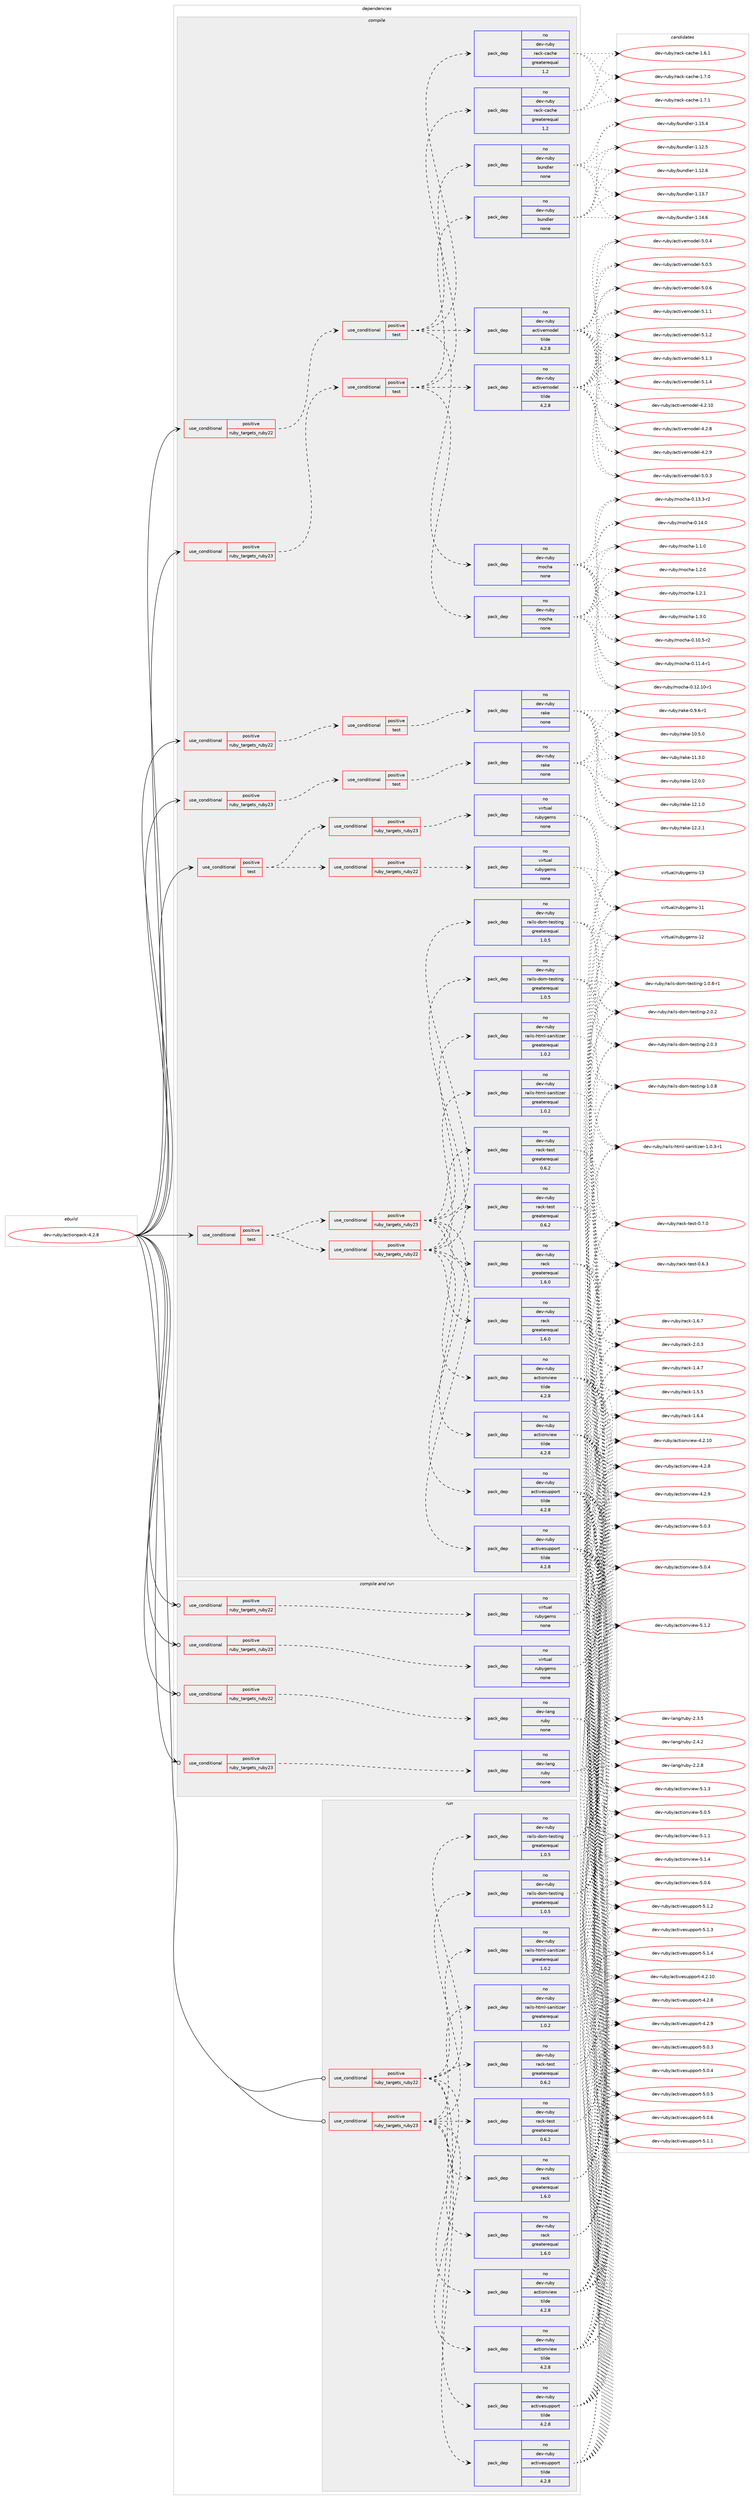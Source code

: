 digraph prolog {

# *************
# Graph options
# *************

newrank=true;
concentrate=true;
compound=true;
graph [rankdir=LR,fontname=Helvetica,fontsize=10,ranksep=1.5];#, ranksep=2.5, nodesep=0.2];
edge  [arrowhead=vee];
node  [fontname=Helvetica,fontsize=10];

# **********
# The ebuild
# **********

subgraph cluster_leftcol {
color=gray;
rank=same;
label=<<i>ebuild</i>>;
id [label="dev-ruby/actionpack-4.2.8", color=red, width=4, href="../dev-ruby/actionpack-4.2.8.svg"];
}

# ****************
# The dependencies
# ****************

subgraph cluster_midcol {
color=gray;
label=<<i>dependencies</i>>;
subgraph cluster_compile {
fillcolor="#eeeeee";
style=filled;
label=<<i>compile</i>>;
subgraph cond48771 {
dependency221327 [label=<<TABLE BORDER="0" CELLBORDER="1" CELLSPACING="0" CELLPADDING="4"><TR><TD ROWSPAN="3" CELLPADDING="10">use_conditional</TD></TR><TR><TD>positive</TD></TR><TR><TD>ruby_targets_ruby22</TD></TR></TABLE>>, shape=none, color=red];
subgraph cond48772 {
dependency221328 [label=<<TABLE BORDER="0" CELLBORDER="1" CELLSPACING="0" CELLPADDING="4"><TR><TD ROWSPAN="3" CELLPADDING="10">use_conditional</TD></TR><TR><TD>positive</TD></TR><TR><TD>test</TD></TR></TABLE>>, shape=none, color=red];
subgraph pack168566 {
dependency221329 [label=<<TABLE BORDER="0" CELLBORDER="1" CELLSPACING="0" CELLPADDING="4" WIDTH="220"><TR><TD ROWSPAN="6" CELLPADDING="30">pack_dep</TD></TR><TR><TD WIDTH="110">no</TD></TR><TR><TD>dev-ruby</TD></TR><TR><TD>mocha</TD></TR><TR><TD>none</TD></TR><TR><TD></TD></TR></TABLE>>, shape=none, color=blue];
}
dependency221328:e -> dependency221329:w [weight=20,style="dashed",arrowhead="vee"];
subgraph pack168567 {
dependency221330 [label=<<TABLE BORDER="0" CELLBORDER="1" CELLSPACING="0" CELLPADDING="4" WIDTH="220"><TR><TD ROWSPAN="6" CELLPADDING="30">pack_dep</TD></TR><TR><TD WIDTH="110">no</TD></TR><TR><TD>dev-ruby</TD></TR><TR><TD>bundler</TD></TR><TR><TD>none</TD></TR><TR><TD></TD></TR></TABLE>>, shape=none, color=blue];
}
dependency221328:e -> dependency221330:w [weight=20,style="dashed",arrowhead="vee"];
subgraph pack168568 {
dependency221331 [label=<<TABLE BORDER="0" CELLBORDER="1" CELLSPACING="0" CELLPADDING="4" WIDTH="220"><TR><TD ROWSPAN="6" CELLPADDING="30">pack_dep</TD></TR><TR><TD WIDTH="110">no</TD></TR><TR><TD>dev-ruby</TD></TR><TR><TD>activemodel</TD></TR><TR><TD>tilde</TD></TR><TR><TD>4.2.8</TD></TR></TABLE>>, shape=none, color=blue];
}
dependency221328:e -> dependency221331:w [weight=20,style="dashed",arrowhead="vee"];
subgraph pack168569 {
dependency221332 [label=<<TABLE BORDER="0" CELLBORDER="1" CELLSPACING="0" CELLPADDING="4" WIDTH="220"><TR><TD ROWSPAN="6" CELLPADDING="30">pack_dep</TD></TR><TR><TD WIDTH="110">no</TD></TR><TR><TD>dev-ruby</TD></TR><TR><TD>rack-cache</TD></TR><TR><TD>greaterequal</TD></TR><TR><TD>1.2</TD></TR></TABLE>>, shape=none, color=blue];
}
dependency221328:e -> dependency221332:w [weight=20,style="dashed",arrowhead="vee"];
}
dependency221327:e -> dependency221328:w [weight=20,style="dashed",arrowhead="vee"];
}
id:e -> dependency221327:w [weight=20,style="solid",arrowhead="vee"];
subgraph cond48773 {
dependency221333 [label=<<TABLE BORDER="0" CELLBORDER="1" CELLSPACING="0" CELLPADDING="4"><TR><TD ROWSPAN="3" CELLPADDING="10">use_conditional</TD></TR><TR><TD>positive</TD></TR><TR><TD>ruby_targets_ruby22</TD></TR></TABLE>>, shape=none, color=red];
subgraph cond48774 {
dependency221334 [label=<<TABLE BORDER="0" CELLBORDER="1" CELLSPACING="0" CELLPADDING="4"><TR><TD ROWSPAN="3" CELLPADDING="10">use_conditional</TD></TR><TR><TD>positive</TD></TR><TR><TD>test</TD></TR></TABLE>>, shape=none, color=red];
subgraph pack168570 {
dependency221335 [label=<<TABLE BORDER="0" CELLBORDER="1" CELLSPACING="0" CELLPADDING="4" WIDTH="220"><TR><TD ROWSPAN="6" CELLPADDING="30">pack_dep</TD></TR><TR><TD WIDTH="110">no</TD></TR><TR><TD>dev-ruby</TD></TR><TR><TD>rake</TD></TR><TR><TD>none</TD></TR><TR><TD></TD></TR></TABLE>>, shape=none, color=blue];
}
dependency221334:e -> dependency221335:w [weight=20,style="dashed",arrowhead="vee"];
}
dependency221333:e -> dependency221334:w [weight=20,style="dashed",arrowhead="vee"];
}
id:e -> dependency221333:w [weight=20,style="solid",arrowhead="vee"];
subgraph cond48775 {
dependency221336 [label=<<TABLE BORDER="0" CELLBORDER="1" CELLSPACING="0" CELLPADDING="4"><TR><TD ROWSPAN="3" CELLPADDING="10">use_conditional</TD></TR><TR><TD>positive</TD></TR><TR><TD>ruby_targets_ruby23</TD></TR></TABLE>>, shape=none, color=red];
subgraph cond48776 {
dependency221337 [label=<<TABLE BORDER="0" CELLBORDER="1" CELLSPACING="0" CELLPADDING="4"><TR><TD ROWSPAN="3" CELLPADDING="10">use_conditional</TD></TR><TR><TD>positive</TD></TR><TR><TD>test</TD></TR></TABLE>>, shape=none, color=red];
subgraph pack168571 {
dependency221338 [label=<<TABLE BORDER="0" CELLBORDER="1" CELLSPACING="0" CELLPADDING="4" WIDTH="220"><TR><TD ROWSPAN="6" CELLPADDING="30">pack_dep</TD></TR><TR><TD WIDTH="110">no</TD></TR><TR><TD>dev-ruby</TD></TR><TR><TD>mocha</TD></TR><TR><TD>none</TD></TR><TR><TD></TD></TR></TABLE>>, shape=none, color=blue];
}
dependency221337:e -> dependency221338:w [weight=20,style="dashed",arrowhead="vee"];
subgraph pack168572 {
dependency221339 [label=<<TABLE BORDER="0" CELLBORDER="1" CELLSPACING="0" CELLPADDING="4" WIDTH="220"><TR><TD ROWSPAN="6" CELLPADDING="30">pack_dep</TD></TR><TR><TD WIDTH="110">no</TD></TR><TR><TD>dev-ruby</TD></TR><TR><TD>bundler</TD></TR><TR><TD>none</TD></TR><TR><TD></TD></TR></TABLE>>, shape=none, color=blue];
}
dependency221337:e -> dependency221339:w [weight=20,style="dashed",arrowhead="vee"];
subgraph pack168573 {
dependency221340 [label=<<TABLE BORDER="0" CELLBORDER="1" CELLSPACING="0" CELLPADDING="4" WIDTH="220"><TR><TD ROWSPAN="6" CELLPADDING="30">pack_dep</TD></TR><TR><TD WIDTH="110">no</TD></TR><TR><TD>dev-ruby</TD></TR><TR><TD>activemodel</TD></TR><TR><TD>tilde</TD></TR><TR><TD>4.2.8</TD></TR></TABLE>>, shape=none, color=blue];
}
dependency221337:e -> dependency221340:w [weight=20,style="dashed",arrowhead="vee"];
subgraph pack168574 {
dependency221341 [label=<<TABLE BORDER="0" CELLBORDER="1" CELLSPACING="0" CELLPADDING="4" WIDTH="220"><TR><TD ROWSPAN="6" CELLPADDING="30">pack_dep</TD></TR><TR><TD WIDTH="110">no</TD></TR><TR><TD>dev-ruby</TD></TR><TR><TD>rack-cache</TD></TR><TR><TD>greaterequal</TD></TR><TR><TD>1.2</TD></TR></TABLE>>, shape=none, color=blue];
}
dependency221337:e -> dependency221341:w [weight=20,style="dashed",arrowhead="vee"];
}
dependency221336:e -> dependency221337:w [weight=20,style="dashed",arrowhead="vee"];
}
id:e -> dependency221336:w [weight=20,style="solid",arrowhead="vee"];
subgraph cond48777 {
dependency221342 [label=<<TABLE BORDER="0" CELLBORDER="1" CELLSPACING="0" CELLPADDING="4"><TR><TD ROWSPAN="3" CELLPADDING="10">use_conditional</TD></TR><TR><TD>positive</TD></TR><TR><TD>ruby_targets_ruby23</TD></TR></TABLE>>, shape=none, color=red];
subgraph cond48778 {
dependency221343 [label=<<TABLE BORDER="0" CELLBORDER="1" CELLSPACING="0" CELLPADDING="4"><TR><TD ROWSPAN="3" CELLPADDING="10">use_conditional</TD></TR><TR><TD>positive</TD></TR><TR><TD>test</TD></TR></TABLE>>, shape=none, color=red];
subgraph pack168575 {
dependency221344 [label=<<TABLE BORDER="0" CELLBORDER="1" CELLSPACING="0" CELLPADDING="4" WIDTH="220"><TR><TD ROWSPAN="6" CELLPADDING="30">pack_dep</TD></TR><TR><TD WIDTH="110">no</TD></TR><TR><TD>dev-ruby</TD></TR><TR><TD>rake</TD></TR><TR><TD>none</TD></TR><TR><TD></TD></TR></TABLE>>, shape=none, color=blue];
}
dependency221343:e -> dependency221344:w [weight=20,style="dashed",arrowhead="vee"];
}
dependency221342:e -> dependency221343:w [weight=20,style="dashed",arrowhead="vee"];
}
id:e -> dependency221342:w [weight=20,style="solid",arrowhead="vee"];
subgraph cond48779 {
dependency221345 [label=<<TABLE BORDER="0" CELLBORDER="1" CELLSPACING="0" CELLPADDING="4"><TR><TD ROWSPAN="3" CELLPADDING="10">use_conditional</TD></TR><TR><TD>positive</TD></TR><TR><TD>test</TD></TR></TABLE>>, shape=none, color=red];
subgraph cond48780 {
dependency221346 [label=<<TABLE BORDER="0" CELLBORDER="1" CELLSPACING="0" CELLPADDING="4"><TR><TD ROWSPAN="3" CELLPADDING="10">use_conditional</TD></TR><TR><TD>positive</TD></TR><TR><TD>ruby_targets_ruby22</TD></TR></TABLE>>, shape=none, color=red];
subgraph pack168576 {
dependency221347 [label=<<TABLE BORDER="0" CELLBORDER="1" CELLSPACING="0" CELLPADDING="4" WIDTH="220"><TR><TD ROWSPAN="6" CELLPADDING="30">pack_dep</TD></TR><TR><TD WIDTH="110">no</TD></TR><TR><TD>dev-ruby</TD></TR><TR><TD>activesupport</TD></TR><TR><TD>tilde</TD></TR><TR><TD>4.2.8</TD></TR></TABLE>>, shape=none, color=blue];
}
dependency221346:e -> dependency221347:w [weight=20,style="dashed",arrowhead="vee"];
subgraph pack168577 {
dependency221348 [label=<<TABLE BORDER="0" CELLBORDER="1" CELLSPACING="0" CELLPADDING="4" WIDTH="220"><TR><TD ROWSPAN="6" CELLPADDING="30">pack_dep</TD></TR><TR><TD WIDTH="110">no</TD></TR><TR><TD>dev-ruby</TD></TR><TR><TD>actionview</TD></TR><TR><TD>tilde</TD></TR><TR><TD>4.2.8</TD></TR></TABLE>>, shape=none, color=blue];
}
dependency221346:e -> dependency221348:w [weight=20,style="dashed",arrowhead="vee"];
subgraph pack168578 {
dependency221349 [label=<<TABLE BORDER="0" CELLBORDER="1" CELLSPACING="0" CELLPADDING="4" WIDTH="220"><TR><TD ROWSPAN="6" CELLPADDING="30">pack_dep</TD></TR><TR><TD WIDTH="110">no</TD></TR><TR><TD>dev-ruby</TD></TR><TR><TD>rack</TD></TR><TR><TD>greaterequal</TD></TR><TR><TD>1.6.0</TD></TR></TABLE>>, shape=none, color=blue];
}
dependency221346:e -> dependency221349:w [weight=20,style="dashed",arrowhead="vee"];
subgraph pack168579 {
dependency221350 [label=<<TABLE BORDER="0" CELLBORDER="1" CELLSPACING="0" CELLPADDING="4" WIDTH="220"><TR><TD ROWSPAN="6" CELLPADDING="30">pack_dep</TD></TR><TR><TD WIDTH="110">no</TD></TR><TR><TD>dev-ruby</TD></TR><TR><TD>rack-test</TD></TR><TR><TD>greaterequal</TD></TR><TR><TD>0.6.2</TD></TR></TABLE>>, shape=none, color=blue];
}
dependency221346:e -> dependency221350:w [weight=20,style="dashed",arrowhead="vee"];
subgraph pack168580 {
dependency221351 [label=<<TABLE BORDER="0" CELLBORDER="1" CELLSPACING="0" CELLPADDING="4" WIDTH="220"><TR><TD ROWSPAN="6" CELLPADDING="30">pack_dep</TD></TR><TR><TD WIDTH="110">no</TD></TR><TR><TD>dev-ruby</TD></TR><TR><TD>rails-html-sanitizer</TD></TR><TR><TD>greaterequal</TD></TR><TR><TD>1.0.2</TD></TR></TABLE>>, shape=none, color=blue];
}
dependency221346:e -> dependency221351:w [weight=20,style="dashed",arrowhead="vee"];
subgraph pack168581 {
dependency221352 [label=<<TABLE BORDER="0" CELLBORDER="1" CELLSPACING="0" CELLPADDING="4" WIDTH="220"><TR><TD ROWSPAN="6" CELLPADDING="30">pack_dep</TD></TR><TR><TD WIDTH="110">no</TD></TR><TR><TD>dev-ruby</TD></TR><TR><TD>rails-dom-testing</TD></TR><TR><TD>greaterequal</TD></TR><TR><TD>1.0.5</TD></TR></TABLE>>, shape=none, color=blue];
}
dependency221346:e -> dependency221352:w [weight=20,style="dashed",arrowhead="vee"];
}
dependency221345:e -> dependency221346:w [weight=20,style="dashed",arrowhead="vee"];
subgraph cond48781 {
dependency221353 [label=<<TABLE BORDER="0" CELLBORDER="1" CELLSPACING="0" CELLPADDING="4"><TR><TD ROWSPAN="3" CELLPADDING="10">use_conditional</TD></TR><TR><TD>positive</TD></TR><TR><TD>ruby_targets_ruby23</TD></TR></TABLE>>, shape=none, color=red];
subgraph pack168582 {
dependency221354 [label=<<TABLE BORDER="0" CELLBORDER="1" CELLSPACING="0" CELLPADDING="4" WIDTH="220"><TR><TD ROWSPAN="6" CELLPADDING="30">pack_dep</TD></TR><TR><TD WIDTH="110">no</TD></TR><TR><TD>dev-ruby</TD></TR><TR><TD>activesupport</TD></TR><TR><TD>tilde</TD></TR><TR><TD>4.2.8</TD></TR></TABLE>>, shape=none, color=blue];
}
dependency221353:e -> dependency221354:w [weight=20,style="dashed",arrowhead="vee"];
subgraph pack168583 {
dependency221355 [label=<<TABLE BORDER="0" CELLBORDER="1" CELLSPACING="0" CELLPADDING="4" WIDTH="220"><TR><TD ROWSPAN="6" CELLPADDING="30">pack_dep</TD></TR><TR><TD WIDTH="110">no</TD></TR><TR><TD>dev-ruby</TD></TR><TR><TD>actionview</TD></TR><TR><TD>tilde</TD></TR><TR><TD>4.2.8</TD></TR></TABLE>>, shape=none, color=blue];
}
dependency221353:e -> dependency221355:w [weight=20,style="dashed",arrowhead="vee"];
subgraph pack168584 {
dependency221356 [label=<<TABLE BORDER="0" CELLBORDER="1" CELLSPACING="0" CELLPADDING="4" WIDTH="220"><TR><TD ROWSPAN="6" CELLPADDING="30">pack_dep</TD></TR><TR><TD WIDTH="110">no</TD></TR><TR><TD>dev-ruby</TD></TR><TR><TD>rack</TD></TR><TR><TD>greaterequal</TD></TR><TR><TD>1.6.0</TD></TR></TABLE>>, shape=none, color=blue];
}
dependency221353:e -> dependency221356:w [weight=20,style="dashed",arrowhead="vee"];
subgraph pack168585 {
dependency221357 [label=<<TABLE BORDER="0" CELLBORDER="1" CELLSPACING="0" CELLPADDING="4" WIDTH="220"><TR><TD ROWSPAN="6" CELLPADDING="30">pack_dep</TD></TR><TR><TD WIDTH="110">no</TD></TR><TR><TD>dev-ruby</TD></TR><TR><TD>rack-test</TD></TR><TR><TD>greaterequal</TD></TR><TR><TD>0.6.2</TD></TR></TABLE>>, shape=none, color=blue];
}
dependency221353:e -> dependency221357:w [weight=20,style="dashed",arrowhead="vee"];
subgraph pack168586 {
dependency221358 [label=<<TABLE BORDER="0" CELLBORDER="1" CELLSPACING="0" CELLPADDING="4" WIDTH="220"><TR><TD ROWSPAN="6" CELLPADDING="30">pack_dep</TD></TR><TR><TD WIDTH="110">no</TD></TR><TR><TD>dev-ruby</TD></TR><TR><TD>rails-html-sanitizer</TD></TR><TR><TD>greaterequal</TD></TR><TR><TD>1.0.2</TD></TR></TABLE>>, shape=none, color=blue];
}
dependency221353:e -> dependency221358:w [weight=20,style="dashed",arrowhead="vee"];
subgraph pack168587 {
dependency221359 [label=<<TABLE BORDER="0" CELLBORDER="1" CELLSPACING="0" CELLPADDING="4" WIDTH="220"><TR><TD ROWSPAN="6" CELLPADDING="30">pack_dep</TD></TR><TR><TD WIDTH="110">no</TD></TR><TR><TD>dev-ruby</TD></TR><TR><TD>rails-dom-testing</TD></TR><TR><TD>greaterequal</TD></TR><TR><TD>1.0.5</TD></TR></TABLE>>, shape=none, color=blue];
}
dependency221353:e -> dependency221359:w [weight=20,style="dashed",arrowhead="vee"];
}
dependency221345:e -> dependency221353:w [weight=20,style="dashed",arrowhead="vee"];
}
id:e -> dependency221345:w [weight=20,style="solid",arrowhead="vee"];
subgraph cond48782 {
dependency221360 [label=<<TABLE BORDER="0" CELLBORDER="1" CELLSPACING="0" CELLPADDING="4"><TR><TD ROWSPAN="3" CELLPADDING="10">use_conditional</TD></TR><TR><TD>positive</TD></TR><TR><TD>test</TD></TR></TABLE>>, shape=none, color=red];
subgraph cond48783 {
dependency221361 [label=<<TABLE BORDER="0" CELLBORDER="1" CELLSPACING="0" CELLPADDING="4"><TR><TD ROWSPAN="3" CELLPADDING="10">use_conditional</TD></TR><TR><TD>positive</TD></TR><TR><TD>ruby_targets_ruby22</TD></TR></TABLE>>, shape=none, color=red];
subgraph pack168588 {
dependency221362 [label=<<TABLE BORDER="0" CELLBORDER="1" CELLSPACING="0" CELLPADDING="4" WIDTH="220"><TR><TD ROWSPAN="6" CELLPADDING="30">pack_dep</TD></TR><TR><TD WIDTH="110">no</TD></TR><TR><TD>virtual</TD></TR><TR><TD>rubygems</TD></TR><TR><TD>none</TD></TR><TR><TD></TD></TR></TABLE>>, shape=none, color=blue];
}
dependency221361:e -> dependency221362:w [weight=20,style="dashed",arrowhead="vee"];
}
dependency221360:e -> dependency221361:w [weight=20,style="dashed",arrowhead="vee"];
subgraph cond48784 {
dependency221363 [label=<<TABLE BORDER="0" CELLBORDER="1" CELLSPACING="0" CELLPADDING="4"><TR><TD ROWSPAN="3" CELLPADDING="10">use_conditional</TD></TR><TR><TD>positive</TD></TR><TR><TD>ruby_targets_ruby23</TD></TR></TABLE>>, shape=none, color=red];
subgraph pack168589 {
dependency221364 [label=<<TABLE BORDER="0" CELLBORDER="1" CELLSPACING="0" CELLPADDING="4" WIDTH="220"><TR><TD ROWSPAN="6" CELLPADDING="30">pack_dep</TD></TR><TR><TD WIDTH="110">no</TD></TR><TR><TD>virtual</TD></TR><TR><TD>rubygems</TD></TR><TR><TD>none</TD></TR><TR><TD></TD></TR></TABLE>>, shape=none, color=blue];
}
dependency221363:e -> dependency221364:w [weight=20,style="dashed",arrowhead="vee"];
}
dependency221360:e -> dependency221363:w [weight=20,style="dashed",arrowhead="vee"];
}
id:e -> dependency221360:w [weight=20,style="solid",arrowhead="vee"];
}
subgraph cluster_compileandrun {
fillcolor="#eeeeee";
style=filled;
label=<<i>compile and run</i>>;
subgraph cond48785 {
dependency221365 [label=<<TABLE BORDER="0" CELLBORDER="1" CELLSPACING="0" CELLPADDING="4"><TR><TD ROWSPAN="3" CELLPADDING="10">use_conditional</TD></TR><TR><TD>positive</TD></TR><TR><TD>ruby_targets_ruby22</TD></TR></TABLE>>, shape=none, color=red];
subgraph pack168590 {
dependency221366 [label=<<TABLE BORDER="0" CELLBORDER="1" CELLSPACING="0" CELLPADDING="4" WIDTH="220"><TR><TD ROWSPAN="6" CELLPADDING="30">pack_dep</TD></TR><TR><TD WIDTH="110">no</TD></TR><TR><TD>dev-lang</TD></TR><TR><TD>ruby</TD></TR><TR><TD>none</TD></TR><TR><TD></TD></TR></TABLE>>, shape=none, color=blue];
}
dependency221365:e -> dependency221366:w [weight=20,style="dashed",arrowhead="vee"];
}
id:e -> dependency221365:w [weight=20,style="solid",arrowhead="odotvee"];
subgraph cond48786 {
dependency221367 [label=<<TABLE BORDER="0" CELLBORDER="1" CELLSPACING="0" CELLPADDING="4"><TR><TD ROWSPAN="3" CELLPADDING="10">use_conditional</TD></TR><TR><TD>positive</TD></TR><TR><TD>ruby_targets_ruby22</TD></TR></TABLE>>, shape=none, color=red];
subgraph pack168591 {
dependency221368 [label=<<TABLE BORDER="0" CELLBORDER="1" CELLSPACING="0" CELLPADDING="4" WIDTH="220"><TR><TD ROWSPAN="6" CELLPADDING="30">pack_dep</TD></TR><TR><TD WIDTH="110">no</TD></TR><TR><TD>virtual</TD></TR><TR><TD>rubygems</TD></TR><TR><TD>none</TD></TR><TR><TD></TD></TR></TABLE>>, shape=none, color=blue];
}
dependency221367:e -> dependency221368:w [weight=20,style="dashed",arrowhead="vee"];
}
id:e -> dependency221367:w [weight=20,style="solid",arrowhead="odotvee"];
subgraph cond48787 {
dependency221369 [label=<<TABLE BORDER="0" CELLBORDER="1" CELLSPACING="0" CELLPADDING="4"><TR><TD ROWSPAN="3" CELLPADDING="10">use_conditional</TD></TR><TR><TD>positive</TD></TR><TR><TD>ruby_targets_ruby23</TD></TR></TABLE>>, shape=none, color=red];
subgraph pack168592 {
dependency221370 [label=<<TABLE BORDER="0" CELLBORDER="1" CELLSPACING="0" CELLPADDING="4" WIDTH="220"><TR><TD ROWSPAN="6" CELLPADDING="30">pack_dep</TD></TR><TR><TD WIDTH="110">no</TD></TR><TR><TD>dev-lang</TD></TR><TR><TD>ruby</TD></TR><TR><TD>none</TD></TR><TR><TD></TD></TR></TABLE>>, shape=none, color=blue];
}
dependency221369:e -> dependency221370:w [weight=20,style="dashed",arrowhead="vee"];
}
id:e -> dependency221369:w [weight=20,style="solid",arrowhead="odotvee"];
subgraph cond48788 {
dependency221371 [label=<<TABLE BORDER="0" CELLBORDER="1" CELLSPACING="0" CELLPADDING="4"><TR><TD ROWSPAN="3" CELLPADDING="10">use_conditional</TD></TR><TR><TD>positive</TD></TR><TR><TD>ruby_targets_ruby23</TD></TR></TABLE>>, shape=none, color=red];
subgraph pack168593 {
dependency221372 [label=<<TABLE BORDER="0" CELLBORDER="1" CELLSPACING="0" CELLPADDING="4" WIDTH="220"><TR><TD ROWSPAN="6" CELLPADDING="30">pack_dep</TD></TR><TR><TD WIDTH="110">no</TD></TR><TR><TD>virtual</TD></TR><TR><TD>rubygems</TD></TR><TR><TD>none</TD></TR><TR><TD></TD></TR></TABLE>>, shape=none, color=blue];
}
dependency221371:e -> dependency221372:w [weight=20,style="dashed",arrowhead="vee"];
}
id:e -> dependency221371:w [weight=20,style="solid",arrowhead="odotvee"];
}
subgraph cluster_run {
fillcolor="#eeeeee";
style=filled;
label=<<i>run</i>>;
subgraph cond48789 {
dependency221373 [label=<<TABLE BORDER="0" CELLBORDER="1" CELLSPACING="0" CELLPADDING="4"><TR><TD ROWSPAN="3" CELLPADDING="10">use_conditional</TD></TR><TR><TD>positive</TD></TR><TR><TD>ruby_targets_ruby22</TD></TR></TABLE>>, shape=none, color=red];
subgraph pack168594 {
dependency221374 [label=<<TABLE BORDER="0" CELLBORDER="1" CELLSPACING="0" CELLPADDING="4" WIDTH="220"><TR><TD ROWSPAN="6" CELLPADDING="30">pack_dep</TD></TR><TR><TD WIDTH="110">no</TD></TR><TR><TD>dev-ruby</TD></TR><TR><TD>activesupport</TD></TR><TR><TD>tilde</TD></TR><TR><TD>4.2.8</TD></TR></TABLE>>, shape=none, color=blue];
}
dependency221373:e -> dependency221374:w [weight=20,style="dashed",arrowhead="vee"];
subgraph pack168595 {
dependency221375 [label=<<TABLE BORDER="0" CELLBORDER="1" CELLSPACING="0" CELLPADDING="4" WIDTH="220"><TR><TD ROWSPAN="6" CELLPADDING="30">pack_dep</TD></TR><TR><TD WIDTH="110">no</TD></TR><TR><TD>dev-ruby</TD></TR><TR><TD>actionview</TD></TR><TR><TD>tilde</TD></TR><TR><TD>4.2.8</TD></TR></TABLE>>, shape=none, color=blue];
}
dependency221373:e -> dependency221375:w [weight=20,style="dashed",arrowhead="vee"];
subgraph pack168596 {
dependency221376 [label=<<TABLE BORDER="0" CELLBORDER="1" CELLSPACING="0" CELLPADDING="4" WIDTH="220"><TR><TD ROWSPAN="6" CELLPADDING="30">pack_dep</TD></TR><TR><TD WIDTH="110">no</TD></TR><TR><TD>dev-ruby</TD></TR><TR><TD>rack</TD></TR><TR><TD>greaterequal</TD></TR><TR><TD>1.6.0</TD></TR></TABLE>>, shape=none, color=blue];
}
dependency221373:e -> dependency221376:w [weight=20,style="dashed",arrowhead="vee"];
subgraph pack168597 {
dependency221377 [label=<<TABLE BORDER="0" CELLBORDER="1" CELLSPACING="0" CELLPADDING="4" WIDTH="220"><TR><TD ROWSPAN="6" CELLPADDING="30">pack_dep</TD></TR><TR><TD WIDTH="110">no</TD></TR><TR><TD>dev-ruby</TD></TR><TR><TD>rack-test</TD></TR><TR><TD>greaterequal</TD></TR><TR><TD>0.6.2</TD></TR></TABLE>>, shape=none, color=blue];
}
dependency221373:e -> dependency221377:w [weight=20,style="dashed",arrowhead="vee"];
subgraph pack168598 {
dependency221378 [label=<<TABLE BORDER="0" CELLBORDER="1" CELLSPACING="0" CELLPADDING="4" WIDTH="220"><TR><TD ROWSPAN="6" CELLPADDING="30">pack_dep</TD></TR><TR><TD WIDTH="110">no</TD></TR><TR><TD>dev-ruby</TD></TR><TR><TD>rails-html-sanitizer</TD></TR><TR><TD>greaterequal</TD></TR><TR><TD>1.0.2</TD></TR></TABLE>>, shape=none, color=blue];
}
dependency221373:e -> dependency221378:w [weight=20,style="dashed",arrowhead="vee"];
subgraph pack168599 {
dependency221379 [label=<<TABLE BORDER="0" CELLBORDER="1" CELLSPACING="0" CELLPADDING="4" WIDTH="220"><TR><TD ROWSPAN="6" CELLPADDING="30">pack_dep</TD></TR><TR><TD WIDTH="110">no</TD></TR><TR><TD>dev-ruby</TD></TR><TR><TD>rails-dom-testing</TD></TR><TR><TD>greaterequal</TD></TR><TR><TD>1.0.5</TD></TR></TABLE>>, shape=none, color=blue];
}
dependency221373:e -> dependency221379:w [weight=20,style="dashed",arrowhead="vee"];
}
id:e -> dependency221373:w [weight=20,style="solid",arrowhead="odot"];
subgraph cond48790 {
dependency221380 [label=<<TABLE BORDER="0" CELLBORDER="1" CELLSPACING="0" CELLPADDING="4"><TR><TD ROWSPAN="3" CELLPADDING="10">use_conditional</TD></TR><TR><TD>positive</TD></TR><TR><TD>ruby_targets_ruby23</TD></TR></TABLE>>, shape=none, color=red];
subgraph pack168600 {
dependency221381 [label=<<TABLE BORDER="0" CELLBORDER="1" CELLSPACING="0" CELLPADDING="4" WIDTH="220"><TR><TD ROWSPAN="6" CELLPADDING="30">pack_dep</TD></TR><TR><TD WIDTH="110">no</TD></TR><TR><TD>dev-ruby</TD></TR><TR><TD>activesupport</TD></TR><TR><TD>tilde</TD></TR><TR><TD>4.2.8</TD></TR></TABLE>>, shape=none, color=blue];
}
dependency221380:e -> dependency221381:w [weight=20,style="dashed",arrowhead="vee"];
subgraph pack168601 {
dependency221382 [label=<<TABLE BORDER="0" CELLBORDER="1" CELLSPACING="0" CELLPADDING="4" WIDTH="220"><TR><TD ROWSPAN="6" CELLPADDING="30">pack_dep</TD></TR><TR><TD WIDTH="110">no</TD></TR><TR><TD>dev-ruby</TD></TR><TR><TD>actionview</TD></TR><TR><TD>tilde</TD></TR><TR><TD>4.2.8</TD></TR></TABLE>>, shape=none, color=blue];
}
dependency221380:e -> dependency221382:w [weight=20,style="dashed",arrowhead="vee"];
subgraph pack168602 {
dependency221383 [label=<<TABLE BORDER="0" CELLBORDER="1" CELLSPACING="0" CELLPADDING="4" WIDTH="220"><TR><TD ROWSPAN="6" CELLPADDING="30">pack_dep</TD></TR><TR><TD WIDTH="110">no</TD></TR><TR><TD>dev-ruby</TD></TR><TR><TD>rack</TD></TR><TR><TD>greaterequal</TD></TR><TR><TD>1.6.0</TD></TR></TABLE>>, shape=none, color=blue];
}
dependency221380:e -> dependency221383:w [weight=20,style="dashed",arrowhead="vee"];
subgraph pack168603 {
dependency221384 [label=<<TABLE BORDER="0" CELLBORDER="1" CELLSPACING="0" CELLPADDING="4" WIDTH="220"><TR><TD ROWSPAN="6" CELLPADDING="30">pack_dep</TD></TR><TR><TD WIDTH="110">no</TD></TR><TR><TD>dev-ruby</TD></TR><TR><TD>rack-test</TD></TR><TR><TD>greaterequal</TD></TR><TR><TD>0.6.2</TD></TR></TABLE>>, shape=none, color=blue];
}
dependency221380:e -> dependency221384:w [weight=20,style="dashed",arrowhead="vee"];
subgraph pack168604 {
dependency221385 [label=<<TABLE BORDER="0" CELLBORDER="1" CELLSPACING="0" CELLPADDING="4" WIDTH="220"><TR><TD ROWSPAN="6" CELLPADDING="30">pack_dep</TD></TR><TR><TD WIDTH="110">no</TD></TR><TR><TD>dev-ruby</TD></TR><TR><TD>rails-html-sanitizer</TD></TR><TR><TD>greaterequal</TD></TR><TR><TD>1.0.2</TD></TR></TABLE>>, shape=none, color=blue];
}
dependency221380:e -> dependency221385:w [weight=20,style="dashed",arrowhead="vee"];
subgraph pack168605 {
dependency221386 [label=<<TABLE BORDER="0" CELLBORDER="1" CELLSPACING="0" CELLPADDING="4" WIDTH="220"><TR><TD ROWSPAN="6" CELLPADDING="30">pack_dep</TD></TR><TR><TD WIDTH="110">no</TD></TR><TR><TD>dev-ruby</TD></TR><TR><TD>rails-dom-testing</TD></TR><TR><TD>greaterequal</TD></TR><TR><TD>1.0.5</TD></TR></TABLE>>, shape=none, color=blue];
}
dependency221380:e -> dependency221386:w [weight=20,style="dashed",arrowhead="vee"];
}
id:e -> dependency221380:w [weight=20,style="solid",arrowhead="odot"];
}
}

# **************
# The candidates
# **************

subgraph cluster_choices {
rank=same;
color=gray;
label=<<i>candidates</i>>;

subgraph choice168566 {
color=black;
nodesep=1;
choice1001011184511411798121471091119910497454846494846534511450 [label="dev-ruby/mocha-0.10.5-r2", color=red, width=4,href="../dev-ruby/mocha-0.10.5-r2.svg"];
choice1001011184511411798121471091119910497454846494946524511449 [label="dev-ruby/mocha-0.11.4-r1", color=red, width=4,href="../dev-ruby/mocha-0.11.4-r1.svg"];
choice100101118451141179812147109111991049745484649504649484511449 [label="dev-ruby/mocha-0.12.10-r1", color=red, width=4,href="../dev-ruby/mocha-0.12.10-r1.svg"];
choice1001011184511411798121471091119910497454846495146514511450 [label="dev-ruby/mocha-0.13.3-r2", color=red, width=4,href="../dev-ruby/mocha-0.13.3-r2.svg"];
choice100101118451141179812147109111991049745484649524648 [label="dev-ruby/mocha-0.14.0", color=red, width=4,href="../dev-ruby/mocha-0.14.0.svg"];
choice1001011184511411798121471091119910497454946494648 [label="dev-ruby/mocha-1.1.0", color=red, width=4,href="../dev-ruby/mocha-1.1.0.svg"];
choice1001011184511411798121471091119910497454946504648 [label="dev-ruby/mocha-1.2.0", color=red, width=4,href="../dev-ruby/mocha-1.2.0.svg"];
choice1001011184511411798121471091119910497454946504649 [label="dev-ruby/mocha-1.2.1", color=red, width=4,href="../dev-ruby/mocha-1.2.1.svg"];
choice1001011184511411798121471091119910497454946514648 [label="dev-ruby/mocha-1.3.0", color=red, width=4,href="../dev-ruby/mocha-1.3.0.svg"];
dependency221329:e -> choice1001011184511411798121471091119910497454846494846534511450:w [style=dotted,weight="100"];
dependency221329:e -> choice1001011184511411798121471091119910497454846494946524511449:w [style=dotted,weight="100"];
dependency221329:e -> choice100101118451141179812147109111991049745484649504649484511449:w [style=dotted,weight="100"];
dependency221329:e -> choice1001011184511411798121471091119910497454846495146514511450:w [style=dotted,weight="100"];
dependency221329:e -> choice100101118451141179812147109111991049745484649524648:w [style=dotted,weight="100"];
dependency221329:e -> choice1001011184511411798121471091119910497454946494648:w [style=dotted,weight="100"];
dependency221329:e -> choice1001011184511411798121471091119910497454946504648:w [style=dotted,weight="100"];
dependency221329:e -> choice1001011184511411798121471091119910497454946504649:w [style=dotted,weight="100"];
dependency221329:e -> choice1001011184511411798121471091119910497454946514648:w [style=dotted,weight="100"];
}
subgraph choice168567 {
color=black;
nodesep=1;
choice1001011184511411798121479811711010010810111445494649504653 [label="dev-ruby/bundler-1.12.5", color=red, width=4,href="../dev-ruby/bundler-1.12.5.svg"];
choice1001011184511411798121479811711010010810111445494649504654 [label="dev-ruby/bundler-1.12.6", color=red, width=4,href="../dev-ruby/bundler-1.12.6.svg"];
choice1001011184511411798121479811711010010810111445494649514655 [label="dev-ruby/bundler-1.13.7", color=red, width=4,href="../dev-ruby/bundler-1.13.7.svg"];
choice1001011184511411798121479811711010010810111445494649524654 [label="dev-ruby/bundler-1.14.6", color=red, width=4,href="../dev-ruby/bundler-1.14.6.svg"];
choice1001011184511411798121479811711010010810111445494649534652 [label="dev-ruby/bundler-1.15.4", color=red, width=4,href="../dev-ruby/bundler-1.15.4.svg"];
dependency221330:e -> choice1001011184511411798121479811711010010810111445494649504653:w [style=dotted,weight="100"];
dependency221330:e -> choice1001011184511411798121479811711010010810111445494649504654:w [style=dotted,weight="100"];
dependency221330:e -> choice1001011184511411798121479811711010010810111445494649514655:w [style=dotted,weight="100"];
dependency221330:e -> choice1001011184511411798121479811711010010810111445494649524654:w [style=dotted,weight="100"];
dependency221330:e -> choice1001011184511411798121479811711010010810111445494649534652:w [style=dotted,weight="100"];
}
subgraph choice168568 {
color=black;
nodesep=1;
choice100101118451141179812147979911610511810110911110010110845524650464948 [label="dev-ruby/activemodel-4.2.10", color=red, width=4,href="../dev-ruby/activemodel-4.2.10.svg"];
choice1001011184511411798121479799116105118101109111100101108455246504656 [label="dev-ruby/activemodel-4.2.8", color=red, width=4,href="../dev-ruby/activemodel-4.2.8.svg"];
choice1001011184511411798121479799116105118101109111100101108455246504657 [label="dev-ruby/activemodel-4.2.9", color=red, width=4,href="../dev-ruby/activemodel-4.2.9.svg"];
choice1001011184511411798121479799116105118101109111100101108455346484651 [label="dev-ruby/activemodel-5.0.3", color=red, width=4,href="../dev-ruby/activemodel-5.0.3.svg"];
choice1001011184511411798121479799116105118101109111100101108455346484652 [label="dev-ruby/activemodel-5.0.4", color=red, width=4,href="../dev-ruby/activemodel-5.0.4.svg"];
choice1001011184511411798121479799116105118101109111100101108455346484653 [label="dev-ruby/activemodel-5.0.5", color=red, width=4,href="../dev-ruby/activemodel-5.0.5.svg"];
choice1001011184511411798121479799116105118101109111100101108455346484654 [label="dev-ruby/activemodel-5.0.6", color=red, width=4,href="../dev-ruby/activemodel-5.0.6.svg"];
choice1001011184511411798121479799116105118101109111100101108455346494649 [label="dev-ruby/activemodel-5.1.1", color=red, width=4,href="../dev-ruby/activemodel-5.1.1.svg"];
choice1001011184511411798121479799116105118101109111100101108455346494650 [label="dev-ruby/activemodel-5.1.2", color=red, width=4,href="../dev-ruby/activemodel-5.1.2.svg"];
choice1001011184511411798121479799116105118101109111100101108455346494651 [label="dev-ruby/activemodel-5.1.3", color=red, width=4,href="../dev-ruby/activemodel-5.1.3.svg"];
choice1001011184511411798121479799116105118101109111100101108455346494652 [label="dev-ruby/activemodel-5.1.4", color=red, width=4,href="../dev-ruby/activemodel-5.1.4.svg"];
dependency221331:e -> choice100101118451141179812147979911610511810110911110010110845524650464948:w [style=dotted,weight="100"];
dependency221331:e -> choice1001011184511411798121479799116105118101109111100101108455246504656:w [style=dotted,weight="100"];
dependency221331:e -> choice1001011184511411798121479799116105118101109111100101108455246504657:w [style=dotted,weight="100"];
dependency221331:e -> choice1001011184511411798121479799116105118101109111100101108455346484651:w [style=dotted,weight="100"];
dependency221331:e -> choice1001011184511411798121479799116105118101109111100101108455346484652:w [style=dotted,weight="100"];
dependency221331:e -> choice1001011184511411798121479799116105118101109111100101108455346484653:w [style=dotted,weight="100"];
dependency221331:e -> choice1001011184511411798121479799116105118101109111100101108455346484654:w [style=dotted,weight="100"];
dependency221331:e -> choice1001011184511411798121479799116105118101109111100101108455346494649:w [style=dotted,weight="100"];
dependency221331:e -> choice1001011184511411798121479799116105118101109111100101108455346494650:w [style=dotted,weight="100"];
dependency221331:e -> choice1001011184511411798121479799116105118101109111100101108455346494651:w [style=dotted,weight="100"];
dependency221331:e -> choice1001011184511411798121479799116105118101109111100101108455346494652:w [style=dotted,weight="100"];
}
subgraph choice168569 {
color=black;
nodesep=1;
choice100101118451141179812147114979910745999799104101454946544649 [label="dev-ruby/rack-cache-1.6.1", color=red, width=4,href="../dev-ruby/rack-cache-1.6.1.svg"];
choice100101118451141179812147114979910745999799104101454946554648 [label="dev-ruby/rack-cache-1.7.0", color=red, width=4,href="../dev-ruby/rack-cache-1.7.0.svg"];
choice100101118451141179812147114979910745999799104101454946554649 [label="dev-ruby/rack-cache-1.7.1", color=red, width=4,href="../dev-ruby/rack-cache-1.7.1.svg"];
dependency221332:e -> choice100101118451141179812147114979910745999799104101454946544649:w [style=dotted,weight="100"];
dependency221332:e -> choice100101118451141179812147114979910745999799104101454946554648:w [style=dotted,weight="100"];
dependency221332:e -> choice100101118451141179812147114979910745999799104101454946554649:w [style=dotted,weight="100"];
}
subgraph choice168570 {
color=black;
nodesep=1;
choice100101118451141179812147114971071014548465746544511449 [label="dev-ruby/rake-0.9.6-r1", color=red, width=4,href="../dev-ruby/rake-0.9.6-r1.svg"];
choice1001011184511411798121471149710710145494846534648 [label="dev-ruby/rake-10.5.0", color=red, width=4,href="../dev-ruby/rake-10.5.0.svg"];
choice1001011184511411798121471149710710145494946514648 [label="dev-ruby/rake-11.3.0", color=red, width=4,href="../dev-ruby/rake-11.3.0.svg"];
choice1001011184511411798121471149710710145495046484648 [label="dev-ruby/rake-12.0.0", color=red, width=4,href="../dev-ruby/rake-12.0.0.svg"];
choice1001011184511411798121471149710710145495046494648 [label="dev-ruby/rake-12.1.0", color=red, width=4,href="../dev-ruby/rake-12.1.0.svg"];
choice1001011184511411798121471149710710145495046504649 [label="dev-ruby/rake-12.2.1", color=red, width=4,href="../dev-ruby/rake-12.2.1.svg"];
dependency221335:e -> choice100101118451141179812147114971071014548465746544511449:w [style=dotted,weight="100"];
dependency221335:e -> choice1001011184511411798121471149710710145494846534648:w [style=dotted,weight="100"];
dependency221335:e -> choice1001011184511411798121471149710710145494946514648:w [style=dotted,weight="100"];
dependency221335:e -> choice1001011184511411798121471149710710145495046484648:w [style=dotted,weight="100"];
dependency221335:e -> choice1001011184511411798121471149710710145495046494648:w [style=dotted,weight="100"];
dependency221335:e -> choice1001011184511411798121471149710710145495046504649:w [style=dotted,weight="100"];
}
subgraph choice168571 {
color=black;
nodesep=1;
choice1001011184511411798121471091119910497454846494846534511450 [label="dev-ruby/mocha-0.10.5-r2", color=red, width=4,href="../dev-ruby/mocha-0.10.5-r2.svg"];
choice1001011184511411798121471091119910497454846494946524511449 [label="dev-ruby/mocha-0.11.4-r1", color=red, width=4,href="../dev-ruby/mocha-0.11.4-r1.svg"];
choice100101118451141179812147109111991049745484649504649484511449 [label="dev-ruby/mocha-0.12.10-r1", color=red, width=4,href="../dev-ruby/mocha-0.12.10-r1.svg"];
choice1001011184511411798121471091119910497454846495146514511450 [label="dev-ruby/mocha-0.13.3-r2", color=red, width=4,href="../dev-ruby/mocha-0.13.3-r2.svg"];
choice100101118451141179812147109111991049745484649524648 [label="dev-ruby/mocha-0.14.0", color=red, width=4,href="../dev-ruby/mocha-0.14.0.svg"];
choice1001011184511411798121471091119910497454946494648 [label="dev-ruby/mocha-1.1.0", color=red, width=4,href="../dev-ruby/mocha-1.1.0.svg"];
choice1001011184511411798121471091119910497454946504648 [label="dev-ruby/mocha-1.2.0", color=red, width=4,href="../dev-ruby/mocha-1.2.0.svg"];
choice1001011184511411798121471091119910497454946504649 [label="dev-ruby/mocha-1.2.1", color=red, width=4,href="../dev-ruby/mocha-1.2.1.svg"];
choice1001011184511411798121471091119910497454946514648 [label="dev-ruby/mocha-1.3.0", color=red, width=4,href="../dev-ruby/mocha-1.3.0.svg"];
dependency221338:e -> choice1001011184511411798121471091119910497454846494846534511450:w [style=dotted,weight="100"];
dependency221338:e -> choice1001011184511411798121471091119910497454846494946524511449:w [style=dotted,weight="100"];
dependency221338:e -> choice100101118451141179812147109111991049745484649504649484511449:w [style=dotted,weight="100"];
dependency221338:e -> choice1001011184511411798121471091119910497454846495146514511450:w [style=dotted,weight="100"];
dependency221338:e -> choice100101118451141179812147109111991049745484649524648:w [style=dotted,weight="100"];
dependency221338:e -> choice1001011184511411798121471091119910497454946494648:w [style=dotted,weight="100"];
dependency221338:e -> choice1001011184511411798121471091119910497454946504648:w [style=dotted,weight="100"];
dependency221338:e -> choice1001011184511411798121471091119910497454946504649:w [style=dotted,weight="100"];
dependency221338:e -> choice1001011184511411798121471091119910497454946514648:w [style=dotted,weight="100"];
}
subgraph choice168572 {
color=black;
nodesep=1;
choice1001011184511411798121479811711010010810111445494649504653 [label="dev-ruby/bundler-1.12.5", color=red, width=4,href="../dev-ruby/bundler-1.12.5.svg"];
choice1001011184511411798121479811711010010810111445494649504654 [label="dev-ruby/bundler-1.12.6", color=red, width=4,href="../dev-ruby/bundler-1.12.6.svg"];
choice1001011184511411798121479811711010010810111445494649514655 [label="dev-ruby/bundler-1.13.7", color=red, width=4,href="../dev-ruby/bundler-1.13.7.svg"];
choice1001011184511411798121479811711010010810111445494649524654 [label="dev-ruby/bundler-1.14.6", color=red, width=4,href="../dev-ruby/bundler-1.14.6.svg"];
choice1001011184511411798121479811711010010810111445494649534652 [label="dev-ruby/bundler-1.15.4", color=red, width=4,href="../dev-ruby/bundler-1.15.4.svg"];
dependency221339:e -> choice1001011184511411798121479811711010010810111445494649504653:w [style=dotted,weight="100"];
dependency221339:e -> choice1001011184511411798121479811711010010810111445494649504654:w [style=dotted,weight="100"];
dependency221339:e -> choice1001011184511411798121479811711010010810111445494649514655:w [style=dotted,weight="100"];
dependency221339:e -> choice1001011184511411798121479811711010010810111445494649524654:w [style=dotted,weight="100"];
dependency221339:e -> choice1001011184511411798121479811711010010810111445494649534652:w [style=dotted,weight="100"];
}
subgraph choice168573 {
color=black;
nodesep=1;
choice100101118451141179812147979911610511810110911110010110845524650464948 [label="dev-ruby/activemodel-4.2.10", color=red, width=4,href="../dev-ruby/activemodel-4.2.10.svg"];
choice1001011184511411798121479799116105118101109111100101108455246504656 [label="dev-ruby/activemodel-4.2.8", color=red, width=4,href="../dev-ruby/activemodel-4.2.8.svg"];
choice1001011184511411798121479799116105118101109111100101108455246504657 [label="dev-ruby/activemodel-4.2.9", color=red, width=4,href="../dev-ruby/activemodel-4.2.9.svg"];
choice1001011184511411798121479799116105118101109111100101108455346484651 [label="dev-ruby/activemodel-5.0.3", color=red, width=4,href="../dev-ruby/activemodel-5.0.3.svg"];
choice1001011184511411798121479799116105118101109111100101108455346484652 [label="dev-ruby/activemodel-5.0.4", color=red, width=4,href="../dev-ruby/activemodel-5.0.4.svg"];
choice1001011184511411798121479799116105118101109111100101108455346484653 [label="dev-ruby/activemodel-5.0.5", color=red, width=4,href="../dev-ruby/activemodel-5.0.5.svg"];
choice1001011184511411798121479799116105118101109111100101108455346484654 [label="dev-ruby/activemodel-5.0.6", color=red, width=4,href="../dev-ruby/activemodel-5.0.6.svg"];
choice1001011184511411798121479799116105118101109111100101108455346494649 [label="dev-ruby/activemodel-5.1.1", color=red, width=4,href="../dev-ruby/activemodel-5.1.1.svg"];
choice1001011184511411798121479799116105118101109111100101108455346494650 [label="dev-ruby/activemodel-5.1.2", color=red, width=4,href="../dev-ruby/activemodel-5.1.2.svg"];
choice1001011184511411798121479799116105118101109111100101108455346494651 [label="dev-ruby/activemodel-5.1.3", color=red, width=4,href="../dev-ruby/activemodel-5.1.3.svg"];
choice1001011184511411798121479799116105118101109111100101108455346494652 [label="dev-ruby/activemodel-5.1.4", color=red, width=4,href="../dev-ruby/activemodel-5.1.4.svg"];
dependency221340:e -> choice100101118451141179812147979911610511810110911110010110845524650464948:w [style=dotted,weight="100"];
dependency221340:e -> choice1001011184511411798121479799116105118101109111100101108455246504656:w [style=dotted,weight="100"];
dependency221340:e -> choice1001011184511411798121479799116105118101109111100101108455246504657:w [style=dotted,weight="100"];
dependency221340:e -> choice1001011184511411798121479799116105118101109111100101108455346484651:w [style=dotted,weight="100"];
dependency221340:e -> choice1001011184511411798121479799116105118101109111100101108455346484652:w [style=dotted,weight="100"];
dependency221340:e -> choice1001011184511411798121479799116105118101109111100101108455346484653:w [style=dotted,weight="100"];
dependency221340:e -> choice1001011184511411798121479799116105118101109111100101108455346484654:w [style=dotted,weight="100"];
dependency221340:e -> choice1001011184511411798121479799116105118101109111100101108455346494649:w [style=dotted,weight="100"];
dependency221340:e -> choice1001011184511411798121479799116105118101109111100101108455346494650:w [style=dotted,weight="100"];
dependency221340:e -> choice1001011184511411798121479799116105118101109111100101108455346494651:w [style=dotted,weight="100"];
dependency221340:e -> choice1001011184511411798121479799116105118101109111100101108455346494652:w [style=dotted,weight="100"];
}
subgraph choice168574 {
color=black;
nodesep=1;
choice100101118451141179812147114979910745999799104101454946544649 [label="dev-ruby/rack-cache-1.6.1", color=red, width=4,href="../dev-ruby/rack-cache-1.6.1.svg"];
choice100101118451141179812147114979910745999799104101454946554648 [label="dev-ruby/rack-cache-1.7.0", color=red, width=4,href="../dev-ruby/rack-cache-1.7.0.svg"];
choice100101118451141179812147114979910745999799104101454946554649 [label="dev-ruby/rack-cache-1.7.1", color=red, width=4,href="../dev-ruby/rack-cache-1.7.1.svg"];
dependency221341:e -> choice100101118451141179812147114979910745999799104101454946544649:w [style=dotted,weight="100"];
dependency221341:e -> choice100101118451141179812147114979910745999799104101454946554648:w [style=dotted,weight="100"];
dependency221341:e -> choice100101118451141179812147114979910745999799104101454946554649:w [style=dotted,weight="100"];
}
subgraph choice168575 {
color=black;
nodesep=1;
choice100101118451141179812147114971071014548465746544511449 [label="dev-ruby/rake-0.9.6-r1", color=red, width=4,href="../dev-ruby/rake-0.9.6-r1.svg"];
choice1001011184511411798121471149710710145494846534648 [label="dev-ruby/rake-10.5.0", color=red, width=4,href="../dev-ruby/rake-10.5.0.svg"];
choice1001011184511411798121471149710710145494946514648 [label="dev-ruby/rake-11.3.0", color=red, width=4,href="../dev-ruby/rake-11.3.0.svg"];
choice1001011184511411798121471149710710145495046484648 [label="dev-ruby/rake-12.0.0", color=red, width=4,href="../dev-ruby/rake-12.0.0.svg"];
choice1001011184511411798121471149710710145495046494648 [label="dev-ruby/rake-12.1.0", color=red, width=4,href="../dev-ruby/rake-12.1.0.svg"];
choice1001011184511411798121471149710710145495046504649 [label="dev-ruby/rake-12.2.1", color=red, width=4,href="../dev-ruby/rake-12.2.1.svg"];
dependency221344:e -> choice100101118451141179812147114971071014548465746544511449:w [style=dotted,weight="100"];
dependency221344:e -> choice1001011184511411798121471149710710145494846534648:w [style=dotted,weight="100"];
dependency221344:e -> choice1001011184511411798121471149710710145494946514648:w [style=dotted,weight="100"];
dependency221344:e -> choice1001011184511411798121471149710710145495046484648:w [style=dotted,weight="100"];
dependency221344:e -> choice1001011184511411798121471149710710145495046494648:w [style=dotted,weight="100"];
dependency221344:e -> choice1001011184511411798121471149710710145495046504649:w [style=dotted,weight="100"];
}
subgraph choice168576 {
color=black;
nodesep=1;
choice100101118451141179812147979911610511810111511711211211111411645524650464948 [label="dev-ruby/activesupport-4.2.10", color=red, width=4,href="../dev-ruby/activesupport-4.2.10.svg"];
choice1001011184511411798121479799116105118101115117112112111114116455246504656 [label="dev-ruby/activesupport-4.2.8", color=red, width=4,href="../dev-ruby/activesupport-4.2.8.svg"];
choice1001011184511411798121479799116105118101115117112112111114116455246504657 [label="dev-ruby/activesupport-4.2.9", color=red, width=4,href="../dev-ruby/activesupport-4.2.9.svg"];
choice1001011184511411798121479799116105118101115117112112111114116455346484651 [label="dev-ruby/activesupport-5.0.3", color=red, width=4,href="../dev-ruby/activesupport-5.0.3.svg"];
choice1001011184511411798121479799116105118101115117112112111114116455346484652 [label="dev-ruby/activesupport-5.0.4", color=red, width=4,href="../dev-ruby/activesupport-5.0.4.svg"];
choice1001011184511411798121479799116105118101115117112112111114116455346484653 [label="dev-ruby/activesupport-5.0.5", color=red, width=4,href="../dev-ruby/activesupport-5.0.5.svg"];
choice1001011184511411798121479799116105118101115117112112111114116455346484654 [label="dev-ruby/activesupport-5.0.6", color=red, width=4,href="../dev-ruby/activesupport-5.0.6.svg"];
choice1001011184511411798121479799116105118101115117112112111114116455346494649 [label="dev-ruby/activesupport-5.1.1", color=red, width=4,href="../dev-ruby/activesupport-5.1.1.svg"];
choice1001011184511411798121479799116105118101115117112112111114116455346494650 [label="dev-ruby/activesupport-5.1.2", color=red, width=4,href="../dev-ruby/activesupport-5.1.2.svg"];
choice1001011184511411798121479799116105118101115117112112111114116455346494651 [label="dev-ruby/activesupport-5.1.3", color=red, width=4,href="../dev-ruby/activesupport-5.1.3.svg"];
choice1001011184511411798121479799116105118101115117112112111114116455346494652 [label="dev-ruby/activesupport-5.1.4", color=red, width=4,href="../dev-ruby/activesupport-5.1.4.svg"];
dependency221347:e -> choice100101118451141179812147979911610511810111511711211211111411645524650464948:w [style=dotted,weight="100"];
dependency221347:e -> choice1001011184511411798121479799116105118101115117112112111114116455246504656:w [style=dotted,weight="100"];
dependency221347:e -> choice1001011184511411798121479799116105118101115117112112111114116455246504657:w [style=dotted,weight="100"];
dependency221347:e -> choice1001011184511411798121479799116105118101115117112112111114116455346484651:w [style=dotted,weight="100"];
dependency221347:e -> choice1001011184511411798121479799116105118101115117112112111114116455346484652:w [style=dotted,weight="100"];
dependency221347:e -> choice1001011184511411798121479799116105118101115117112112111114116455346484653:w [style=dotted,weight="100"];
dependency221347:e -> choice1001011184511411798121479799116105118101115117112112111114116455346484654:w [style=dotted,weight="100"];
dependency221347:e -> choice1001011184511411798121479799116105118101115117112112111114116455346494649:w [style=dotted,weight="100"];
dependency221347:e -> choice1001011184511411798121479799116105118101115117112112111114116455346494650:w [style=dotted,weight="100"];
dependency221347:e -> choice1001011184511411798121479799116105118101115117112112111114116455346494651:w [style=dotted,weight="100"];
dependency221347:e -> choice1001011184511411798121479799116105118101115117112112111114116455346494652:w [style=dotted,weight="100"];
}
subgraph choice168577 {
color=black;
nodesep=1;
choice100101118451141179812147979911610511111011810510111945524650464948 [label="dev-ruby/actionview-4.2.10", color=red, width=4,href="../dev-ruby/actionview-4.2.10.svg"];
choice1001011184511411798121479799116105111110118105101119455246504656 [label="dev-ruby/actionview-4.2.8", color=red, width=4,href="../dev-ruby/actionview-4.2.8.svg"];
choice1001011184511411798121479799116105111110118105101119455246504657 [label="dev-ruby/actionview-4.2.9", color=red, width=4,href="../dev-ruby/actionview-4.2.9.svg"];
choice1001011184511411798121479799116105111110118105101119455346484651 [label="dev-ruby/actionview-5.0.3", color=red, width=4,href="../dev-ruby/actionview-5.0.3.svg"];
choice1001011184511411798121479799116105111110118105101119455346484652 [label="dev-ruby/actionview-5.0.4", color=red, width=4,href="../dev-ruby/actionview-5.0.4.svg"];
choice1001011184511411798121479799116105111110118105101119455346484653 [label="dev-ruby/actionview-5.0.5", color=red, width=4,href="../dev-ruby/actionview-5.0.5.svg"];
choice1001011184511411798121479799116105111110118105101119455346484654 [label="dev-ruby/actionview-5.0.6", color=red, width=4,href="../dev-ruby/actionview-5.0.6.svg"];
choice1001011184511411798121479799116105111110118105101119455346494649 [label="dev-ruby/actionview-5.1.1", color=red, width=4,href="../dev-ruby/actionview-5.1.1.svg"];
choice1001011184511411798121479799116105111110118105101119455346494650 [label="dev-ruby/actionview-5.1.2", color=red, width=4,href="../dev-ruby/actionview-5.1.2.svg"];
choice1001011184511411798121479799116105111110118105101119455346494651 [label="dev-ruby/actionview-5.1.3", color=red, width=4,href="../dev-ruby/actionview-5.1.3.svg"];
choice1001011184511411798121479799116105111110118105101119455346494652 [label="dev-ruby/actionview-5.1.4", color=red, width=4,href="../dev-ruby/actionview-5.1.4.svg"];
dependency221348:e -> choice100101118451141179812147979911610511111011810510111945524650464948:w [style=dotted,weight="100"];
dependency221348:e -> choice1001011184511411798121479799116105111110118105101119455246504656:w [style=dotted,weight="100"];
dependency221348:e -> choice1001011184511411798121479799116105111110118105101119455246504657:w [style=dotted,weight="100"];
dependency221348:e -> choice1001011184511411798121479799116105111110118105101119455346484651:w [style=dotted,weight="100"];
dependency221348:e -> choice1001011184511411798121479799116105111110118105101119455346484652:w [style=dotted,weight="100"];
dependency221348:e -> choice1001011184511411798121479799116105111110118105101119455346484653:w [style=dotted,weight="100"];
dependency221348:e -> choice1001011184511411798121479799116105111110118105101119455346484654:w [style=dotted,weight="100"];
dependency221348:e -> choice1001011184511411798121479799116105111110118105101119455346494649:w [style=dotted,weight="100"];
dependency221348:e -> choice1001011184511411798121479799116105111110118105101119455346494650:w [style=dotted,weight="100"];
dependency221348:e -> choice1001011184511411798121479799116105111110118105101119455346494651:w [style=dotted,weight="100"];
dependency221348:e -> choice1001011184511411798121479799116105111110118105101119455346494652:w [style=dotted,weight="100"];
}
subgraph choice168578 {
color=black;
nodesep=1;
choice1001011184511411798121471149799107454946524655 [label="dev-ruby/rack-1.4.7", color=red, width=4,href="../dev-ruby/rack-1.4.7.svg"];
choice1001011184511411798121471149799107454946534653 [label="dev-ruby/rack-1.5.5", color=red, width=4,href="../dev-ruby/rack-1.5.5.svg"];
choice1001011184511411798121471149799107454946544652 [label="dev-ruby/rack-1.6.4", color=red, width=4,href="../dev-ruby/rack-1.6.4.svg"];
choice1001011184511411798121471149799107454946544655 [label="dev-ruby/rack-1.6.7", color=red, width=4,href="../dev-ruby/rack-1.6.7.svg"];
choice1001011184511411798121471149799107455046484651 [label="dev-ruby/rack-2.0.3", color=red, width=4,href="../dev-ruby/rack-2.0.3.svg"];
dependency221349:e -> choice1001011184511411798121471149799107454946524655:w [style=dotted,weight="100"];
dependency221349:e -> choice1001011184511411798121471149799107454946534653:w [style=dotted,weight="100"];
dependency221349:e -> choice1001011184511411798121471149799107454946544652:w [style=dotted,weight="100"];
dependency221349:e -> choice1001011184511411798121471149799107454946544655:w [style=dotted,weight="100"];
dependency221349:e -> choice1001011184511411798121471149799107455046484651:w [style=dotted,weight="100"];
}
subgraph choice168579 {
color=black;
nodesep=1;
choice100101118451141179812147114979910745116101115116454846544651 [label="dev-ruby/rack-test-0.6.3", color=red, width=4,href="../dev-ruby/rack-test-0.6.3.svg"];
choice100101118451141179812147114979910745116101115116454846554648 [label="dev-ruby/rack-test-0.7.0", color=red, width=4,href="../dev-ruby/rack-test-0.7.0.svg"];
dependency221350:e -> choice100101118451141179812147114979910745116101115116454846544651:w [style=dotted,weight="100"];
dependency221350:e -> choice100101118451141179812147114979910745116101115116454846554648:w [style=dotted,weight="100"];
}
subgraph choice168580 {
color=black;
nodesep=1;
choice100101118451141179812147114971051081154510411610910845115971101051161051221011144549464846514511449 [label="dev-ruby/rails-html-sanitizer-1.0.3-r1", color=red, width=4,href="../dev-ruby/rails-html-sanitizer-1.0.3-r1.svg"];
dependency221351:e -> choice100101118451141179812147114971051081154510411610910845115971101051161051221011144549464846514511449:w [style=dotted,weight="100"];
}
subgraph choice168581 {
color=black;
nodesep=1;
choice100101118451141179812147114971051081154510011110945116101115116105110103454946484656 [label="dev-ruby/rails-dom-testing-1.0.8", color=red, width=4,href="../dev-ruby/rails-dom-testing-1.0.8.svg"];
choice1001011184511411798121471149710510811545100111109451161011151161051101034549464846564511449 [label="dev-ruby/rails-dom-testing-1.0.8-r1", color=red, width=4,href="../dev-ruby/rails-dom-testing-1.0.8-r1.svg"];
choice100101118451141179812147114971051081154510011110945116101115116105110103455046484650 [label="dev-ruby/rails-dom-testing-2.0.2", color=red, width=4,href="../dev-ruby/rails-dom-testing-2.0.2.svg"];
choice100101118451141179812147114971051081154510011110945116101115116105110103455046484651 [label="dev-ruby/rails-dom-testing-2.0.3", color=red, width=4,href="../dev-ruby/rails-dom-testing-2.0.3.svg"];
dependency221352:e -> choice100101118451141179812147114971051081154510011110945116101115116105110103454946484656:w [style=dotted,weight="100"];
dependency221352:e -> choice1001011184511411798121471149710510811545100111109451161011151161051101034549464846564511449:w [style=dotted,weight="100"];
dependency221352:e -> choice100101118451141179812147114971051081154510011110945116101115116105110103455046484650:w [style=dotted,weight="100"];
dependency221352:e -> choice100101118451141179812147114971051081154510011110945116101115116105110103455046484651:w [style=dotted,weight="100"];
}
subgraph choice168582 {
color=black;
nodesep=1;
choice100101118451141179812147979911610511810111511711211211111411645524650464948 [label="dev-ruby/activesupport-4.2.10", color=red, width=4,href="../dev-ruby/activesupport-4.2.10.svg"];
choice1001011184511411798121479799116105118101115117112112111114116455246504656 [label="dev-ruby/activesupport-4.2.8", color=red, width=4,href="../dev-ruby/activesupport-4.2.8.svg"];
choice1001011184511411798121479799116105118101115117112112111114116455246504657 [label="dev-ruby/activesupport-4.2.9", color=red, width=4,href="../dev-ruby/activesupport-4.2.9.svg"];
choice1001011184511411798121479799116105118101115117112112111114116455346484651 [label="dev-ruby/activesupport-5.0.3", color=red, width=4,href="../dev-ruby/activesupport-5.0.3.svg"];
choice1001011184511411798121479799116105118101115117112112111114116455346484652 [label="dev-ruby/activesupport-5.0.4", color=red, width=4,href="../dev-ruby/activesupport-5.0.4.svg"];
choice1001011184511411798121479799116105118101115117112112111114116455346484653 [label="dev-ruby/activesupport-5.0.5", color=red, width=4,href="../dev-ruby/activesupport-5.0.5.svg"];
choice1001011184511411798121479799116105118101115117112112111114116455346484654 [label="dev-ruby/activesupport-5.0.6", color=red, width=4,href="../dev-ruby/activesupport-5.0.6.svg"];
choice1001011184511411798121479799116105118101115117112112111114116455346494649 [label="dev-ruby/activesupport-5.1.1", color=red, width=4,href="../dev-ruby/activesupport-5.1.1.svg"];
choice1001011184511411798121479799116105118101115117112112111114116455346494650 [label="dev-ruby/activesupport-5.1.2", color=red, width=4,href="../dev-ruby/activesupport-5.1.2.svg"];
choice1001011184511411798121479799116105118101115117112112111114116455346494651 [label="dev-ruby/activesupport-5.1.3", color=red, width=4,href="../dev-ruby/activesupport-5.1.3.svg"];
choice1001011184511411798121479799116105118101115117112112111114116455346494652 [label="dev-ruby/activesupport-5.1.4", color=red, width=4,href="../dev-ruby/activesupport-5.1.4.svg"];
dependency221354:e -> choice100101118451141179812147979911610511810111511711211211111411645524650464948:w [style=dotted,weight="100"];
dependency221354:e -> choice1001011184511411798121479799116105118101115117112112111114116455246504656:w [style=dotted,weight="100"];
dependency221354:e -> choice1001011184511411798121479799116105118101115117112112111114116455246504657:w [style=dotted,weight="100"];
dependency221354:e -> choice1001011184511411798121479799116105118101115117112112111114116455346484651:w [style=dotted,weight="100"];
dependency221354:e -> choice1001011184511411798121479799116105118101115117112112111114116455346484652:w [style=dotted,weight="100"];
dependency221354:e -> choice1001011184511411798121479799116105118101115117112112111114116455346484653:w [style=dotted,weight="100"];
dependency221354:e -> choice1001011184511411798121479799116105118101115117112112111114116455346484654:w [style=dotted,weight="100"];
dependency221354:e -> choice1001011184511411798121479799116105118101115117112112111114116455346494649:w [style=dotted,weight="100"];
dependency221354:e -> choice1001011184511411798121479799116105118101115117112112111114116455346494650:w [style=dotted,weight="100"];
dependency221354:e -> choice1001011184511411798121479799116105118101115117112112111114116455346494651:w [style=dotted,weight="100"];
dependency221354:e -> choice1001011184511411798121479799116105118101115117112112111114116455346494652:w [style=dotted,weight="100"];
}
subgraph choice168583 {
color=black;
nodesep=1;
choice100101118451141179812147979911610511111011810510111945524650464948 [label="dev-ruby/actionview-4.2.10", color=red, width=4,href="../dev-ruby/actionview-4.2.10.svg"];
choice1001011184511411798121479799116105111110118105101119455246504656 [label="dev-ruby/actionview-4.2.8", color=red, width=4,href="../dev-ruby/actionview-4.2.8.svg"];
choice1001011184511411798121479799116105111110118105101119455246504657 [label="dev-ruby/actionview-4.2.9", color=red, width=4,href="../dev-ruby/actionview-4.2.9.svg"];
choice1001011184511411798121479799116105111110118105101119455346484651 [label="dev-ruby/actionview-5.0.3", color=red, width=4,href="../dev-ruby/actionview-5.0.3.svg"];
choice1001011184511411798121479799116105111110118105101119455346484652 [label="dev-ruby/actionview-5.0.4", color=red, width=4,href="../dev-ruby/actionview-5.0.4.svg"];
choice1001011184511411798121479799116105111110118105101119455346484653 [label="dev-ruby/actionview-5.0.5", color=red, width=4,href="../dev-ruby/actionview-5.0.5.svg"];
choice1001011184511411798121479799116105111110118105101119455346484654 [label="dev-ruby/actionview-5.0.6", color=red, width=4,href="../dev-ruby/actionview-5.0.6.svg"];
choice1001011184511411798121479799116105111110118105101119455346494649 [label="dev-ruby/actionview-5.1.1", color=red, width=4,href="../dev-ruby/actionview-5.1.1.svg"];
choice1001011184511411798121479799116105111110118105101119455346494650 [label="dev-ruby/actionview-5.1.2", color=red, width=4,href="../dev-ruby/actionview-5.1.2.svg"];
choice1001011184511411798121479799116105111110118105101119455346494651 [label="dev-ruby/actionview-5.1.3", color=red, width=4,href="../dev-ruby/actionview-5.1.3.svg"];
choice1001011184511411798121479799116105111110118105101119455346494652 [label="dev-ruby/actionview-5.1.4", color=red, width=4,href="../dev-ruby/actionview-5.1.4.svg"];
dependency221355:e -> choice100101118451141179812147979911610511111011810510111945524650464948:w [style=dotted,weight="100"];
dependency221355:e -> choice1001011184511411798121479799116105111110118105101119455246504656:w [style=dotted,weight="100"];
dependency221355:e -> choice1001011184511411798121479799116105111110118105101119455246504657:w [style=dotted,weight="100"];
dependency221355:e -> choice1001011184511411798121479799116105111110118105101119455346484651:w [style=dotted,weight="100"];
dependency221355:e -> choice1001011184511411798121479799116105111110118105101119455346484652:w [style=dotted,weight="100"];
dependency221355:e -> choice1001011184511411798121479799116105111110118105101119455346484653:w [style=dotted,weight="100"];
dependency221355:e -> choice1001011184511411798121479799116105111110118105101119455346484654:w [style=dotted,weight="100"];
dependency221355:e -> choice1001011184511411798121479799116105111110118105101119455346494649:w [style=dotted,weight="100"];
dependency221355:e -> choice1001011184511411798121479799116105111110118105101119455346494650:w [style=dotted,weight="100"];
dependency221355:e -> choice1001011184511411798121479799116105111110118105101119455346494651:w [style=dotted,weight="100"];
dependency221355:e -> choice1001011184511411798121479799116105111110118105101119455346494652:w [style=dotted,weight="100"];
}
subgraph choice168584 {
color=black;
nodesep=1;
choice1001011184511411798121471149799107454946524655 [label="dev-ruby/rack-1.4.7", color=red, width=4,href="../dev-ruby/rack-1.4.7.svg"];
choice1001011184511411798121471149799107454946534653 [label="dev-ruby/rack-1.5.5", color=red, width=4,href="../dev-ruby/rack-1.5.5.svg"];
choice1001011184511411798121471149799107454946544652 [label="dev-ruby/rack-1.6.4", color=red, width=4,href="../dev-ruby/rack-1.6.4.svg"];
choice1001011184511411798121471149799107454946544655 [label="dev-ruby/rack-1.6.7", color=red, width=4,href="../dev-ruby/rack-1.6.7.svg"];
choice1001011184511411798121471149799107455046484651 [label="dev-ruby/rack-2.0.3", color=red, width=4,href="../dev-ruby/rack-2.0.3.svg"];
dependency221356:e -> choice1001011184511411798121471149799107454946524655:w [style=dotted,weight="100"];
dependency221356:e -> choice1001011184511411798121471149799107454946534653:w [style=dotted,weight="100"];
dependency221356:e -> choice1001011184511411798121471149799107454946544652:w [style=dotted,weight="100"];
dependency221356:e -> choice1001011184511411798121471149799107454946544655:w [style=dotted,weight="100"];
dependency221356:e -> choice1001011184511411798121471149799107455046484651:w [style=dotted,weight="100"];
}
subgraph choice168585 {
color=black;
nodesep=1;
choice100101118451141179812147114979910745116101115116454846544651 [label="dev-ruby/rack-test-0.6.3", color=red, width=4,href="../dev-ruby/rack-test-0.6.3.svg"];
choice100101118451141179812147114979910745116101115116454846554648 [label="dev-ruby/rack-test-0.7.0", color=red, width=4,href="../dev-ruby/rack-test-0.7.0.svg"];
dependency221357:e -> choice100101118451141179812147114979910745116101115116454846544651:w [style=dotted,weight="100"];
dependency221357:e -> choice100101118451141179812147114979910745116101115116454846554648:w [style=dotted,weight="100"];
}
subgraph choice168586 {
color=black;
nodesep=1;
choice100101118451141179812147114971051081154510411610910845115971101051161051221011144549464846514511449 [label="dev-ruby/rails-html-sanitizer-1.0.3-r1", color=red, width=4,href="../dev-ruby/rails-html-sanitizer-1.0.3-r1.svg"];
dependency221358:e -> choice100101118451141179812147114971051081154510411610910845115971101051161051221011144549464846514511449:w [style=dotted,weight="100"];
}
subgraph choice168587 {
color=black;
nodesep=1;
choice100101118451141179812147114971051081154510011110945116101115116105110103454946484656 [label="dev-ruby/rails-dom-testing-1.0.8", color=red, width=4,href="../dev-ruby/rails-dom-testing-1.0.8.svg"];
choice1001011184511411798121471149710510811545100111109451161011151161051101034549464846564511449 [label="dev-ruby/rails-dom-testing-1.0.8-r1", color=red, width=4,href="../dev-ruby/rails-dom-testing-1.0.8-r1.svg"];
choice100101118451141179812147114971051081154510011110945116101115116105110103455046484650 [label="dev-ruby/rails-dom-testing-2.0.2", color=red, width=4,href="../dev-ruby/rails-dom-testing-2.0.2.svg"];
choice100101118451141179812147114971051081154510011110945116101115116105110103455046484651 [label="dev-ruby/rails-dom-testing-2.0.3", color=red, width=4,href="../dev-ruby/rails-dom-testing-2.0.3.svg"];
dependency221359:e -> choice100101118451141179812147114971051081154510011110945116101115116105110103454946484656:w [style=dotted,weight="100"];
dependency221359:e -> choice1001011184511411798121471149710510811545100111109451161011151161051101034549464846564511449:w [style=dotted,weight="100"];
dependency221359:e -> choice100101118451141179812147114971051081154510011110945116101115116105110103455046484650:w [style=dotted,weight="100"];
dependency221359:e -> choice100101118451141179812147114971051081154510011110945116101115116105110103455046484651:w [style=dotted,weight="100"];
}
subgraph choice168588 {
color=black;
nodesep=1;
choice118105114116117971084711411798121103101109115454949 [label="virtual/rubygems-11", color=red, width=4,href="../virtual/rubygems-11.svg"];
choice118105114116117971084711411798121103101109115454950 [label="virtual/rubygems-12", color=red, width=4,href="../virtual/rubygems-12.svg"];
choice118105114116117971084711411798121103101109115454951 [label="virtual/rubygems-13", color=red, width=4,href="../virtual/rubygems-13.svg"];
dependency221362:e -> choice118105114116117971084711411798121103101109115454949:w [style=dotted,weight="100"];
dependency221362:e -> choice118105114116117971084711411798121103101109115454950:w [style=dotted,weight="100"];
dependency221362:e -> choice118105114116117971084711411798121103101109115454951:w [style=dotted,weight="100"];
}
subgraph choice168589 {
color=black;
nodesep=1;
choice118105114116117971084711411798121103101109115454949 [label="virtual/rubygems-11", color=red, width=4,href="../virtual/rubygems-11.svg"];
choice118105114116117971084711411798121103101109115454950 [label="virtual/rubygems-12", color=red, width=4,href="../virtual/rubygems-12.svg"];
choice118105114116117971084711411798121103101109115454951 [label="virtual/rubygems-13", color=red, width=4,href="../virtual/rubygems-13.svg"];
dependency221364:e -> choice118105114116117971084711411798121103101109115454949:w [style=dotted,weight="100"];
dependency221364:e -> choice118105114116117971084711411798121103101109115454950:w [style=dotted,weight="100"];
dependency221364:e -> choice118105114116117971084711411798121103101109115454951:w [style=dotted,weight="100"];
}
subgraph choice168590 {
color=black;
nodesep=1;
choice10010111845108971101034711411798121455046504656 [label="dev-lang/ruby-2.2.8", color=red, width=4,href="../dev-lang/ruby-2.2.8.svg"];
choice10010111845108971101034711411798121455046514653 [label="dev-lang/ruby-2.3.5", color=red, width=4,href="../dev-lang/ruby-2.3.5.svg"];
choice10010111845108971101034711411798121455046524650 [label="dev-lang/ruby-2.4.2", color=red, width=4,href="../dev-lang/ruby-2.4.2.svg"];
dependency221366:e -> choice10010111845108971101034711411798121455046504656:w [style=dotted,weight="100"];
dependency221366:e -> choice10010111845108971101034711411798121455046514653:w [style=dotted,weight="100"];
dependency221366:e -> choice10010111845108971101034711411798121455046524650:w [style=dotted,weight="100"];
}
subgraph choice168591 {
color=black;
nodesep=1;
choice118105114116117971084711411798121103101109115454949 [label="virtual/rubygems-11", color=red, width=4,href="../virtual/rubygems-11.svg"];
choice118105114116117971084711411798121103101109115454950 [label="virtual/rubygems-12", color=red, width=4,href="../virtual/rubygems-12.svg"];
choice118105114116117971084711411798121103101109115454951 [label="virtual/rubygems-13", color=red, width=4,href="../virtual/rubygems-13.svg"];
dependency221368:e -> choice118105114116117971084711411798121103101109115454949:w [style=dotted,weight="100"];
dependency221368:e -> choice118105114116117971084711411798121103101109115454950:w [style=dotted,weight="100"];
dependency221368:e -> choice118105114116117971084711411798121103101109115454951:w [style=dotted,weight="100"];
}
subgraph choice168592 {
color=black;
nodesep=1;
choice10010111845108971101034711411798121455046504656 [label="dev-lang/ruby-2.2.8", color=red, width=4,href="../dev-lang/ruby-2.2.8.svg"];
choice10010111845108971101034711411798121455046514653 [label="dev-lang/ruby-2.3.5", color=red, width=4,href="../dev-lang/ruby-2.3.5.svg"];
choice10010111845108971101034711411798121455046524650 [label="dev-lang/ruby-2.4.2", color=red, width=4,href="../dev-lang/ruby-2.4.2.svg"];
dependency221370:e -> choice10010111845108971101034711411798121455046504656:w [style=dotted,weight="100"];
dependency221370:e -> choice10010111845108971101034711411798121455046514653:w [style=dotted,weight="100"];
dependency221370:e -> choice10010111845108971101034711411798121455046524650:w [style=dotted,weight="100"];
}
subgraph choice168593 {
color=black;
nodesep=1;
choice118105114116117971084711411798121103101109115454949 [label="virtual/rubygems-11", color=red, width=4,href="../virtual/rubygems-11.svg"];
choice118105114116117971084711411798121103101109115454950 [label="virtual/rubygems-12", color=red, width=4,href="../virtual/rubygems-12.svg"];
choice118105114116117971084711411798121103101109115454951 [label="virtual/rubygems-13", color=red, width=4,href="../virtual/rubygems-13.svg"];
dependency221372:e -> choice118105114116117971084711411798121103101109115454949:w [style=dotted,weight="100"];
dependency221372:e -> choice118105114116117971084711411798121103101109115454950:w [style=dotted,weight="100"];
dependency221372:e -> choice118105114116117971084711411798121103101109115454951:w [style=dotted,weight="100"];
}
subgraph choice168594 {
color=black;
nodesep=1;
choice100101118451141179812147979911610511810111511711211211111411645524650464948 [label="dev-ruby/activesupport-4.2.10", color=red, width=4,href="../dev-ruby/activesupport-4.2.10.svg"];
choice1001011184511411798121479799116105118101115117112112111114116455246504656 [label="dev-ruby/activesupport-4.2.8", color=red, width=4,href="../dev-ruby/activesupport-4.2.8.svg"];
choice1001011184511411798121479799116105118101115117112112111114116455246504657 [label="dev-ruby/activesupport-4.2.9", color=red, width=4,href="../dev-ruby/activesupport-4.2.9.svg"];
choice1001011184511411798121479799116105118101115117112112111114116455346484651 [label="dev-ruby/activesupport-5.0.3", color=red, width=4,href="../dev-ruby/activesupport-5.0.3.svg"];
choice1001011184511411798121479799116105118101115117112112111114116455346484652 [label="dev-ruby/activesupport-5.0.4", color=red, width=4,href="../dev-ruby/activesupport-5.0.4.svg"];
choice1001011184511411798121479799116105118101115117112112111114116455346484653 [label="dev-ruby/activesupport-5.0.5", color=red, width=4,href="../dev-ruby/activesupport-5.0.5.svg"];
choice1001011184511411798121479799116105118101115117112112111114116455346484654 [label="dev-ruby/activesupport-5.0.6", color=red, width=4,href="../dev-ruby/activesupport-5.0.6.svg"];
choice1001011184511411798121479799116105118101115117112112111114116455346494649 [label="dev-ruby/activesupport-5.1.1", color=red, width=4,href="../dev-ruby/activesupport-5.1.1.svg"];
choice1001011184511411798121479799116105118101115117112112111114116455346494650 [label="dev-ruby/activesupport-5.1.2", color=red, width=4,href="../dev-ruby/activesupport-5.1.2.svg"];
choice1001011184511411798121479799116105118101115117112112111114116455346494651 [label="dev-ruby/activesupport-5.1.3", color=red, width=4,href="../dev-ruby/activesupport-5.1.3.svg"];
choice1001011184511411798121479799116105118101115117112112111114116455346494652 [label="dev-ruby/activesupport-5.1.4", color=red, width=4,href="../dev-ruby/activesupport-5.1.4.svg"];
dependency221374:e -> choice100101118451141179812147979911610511810111511711211211111411645524650464948:w [style=dotted,weight="100"];
dependency221374:e -> choice1001011184511411798121479799116105118101115117112112111114116455246504656:w [style=dotted,weight="100"];
dependency221374:e -> choice1001011184511411798121479799116105118101115117112112111114116455246504657:w [style=dotted,weight="100"];
dependency221374:e -> choice1001011184511411798121479799116105118101115117112112111114116455346484651:w [style=dotted,weight="100"];
dependency221374:e -> choice1001011184511411798121479799116105118101115117112112111114116455346484652:w [style=dotted,weight="100"];
dependency221374:e -> choice1001011184511411798121479799116105118101115117112112111114116455346484653:w [style=dotted,weight="100"];
dependency221374:e -> choice1001011184511411798121479799116105118101115117112112111114116455346484654:w [style=dotted,weight="100"];
dependency221374:e -> choice1001011184511411798121479799116105118101115117112112111114116455346494649:w [style=dotted,weight="100"];
dependency221374:e -> choice1001011184511411798121479799116105118101115117112112111114116455346494650:w [style=dotted,weight="100"];
dependency221374:e -> choice1001011184511411798121479799116105118101115117112112111114116455346494651:w [style=dotted,weight="100"];
dependency221374:e -> choice1001011184511411798121479799116105118101115117112112111114116455346494652:w [style=dotted,weight="100"];
}
subgraph choice168595 {
color=black;
nodesep=1;
choice100101118451141179812147979911610511111011810510111945524650464948 [label="dev-ruby/actionview-4.2.10", color=red, width=4,href="../dev-ruby/actionview-4.2.10.svg"];
choice1001011184511411798121479799116105111110118105101119455246504656 [label="dev-ruby/actionview-4.2.8", color=red, width=4,href="../dev-ruby/actionview-4.2.8.svg"];
choice1001011184511411798121479799116105111110118105101119455246504657 [label="dev-ruby/actionview-4.2.9", color=red, width=4,href="../dev-ruby/actionview-4.2.9.svg"];
choice1001011184511411798121479799116105111110118105101119455346484651 [label="dev-ruby/actionview-5.0.3", color=red, width=4,href="../dev-ruby/actionview-5.0.3.svg"];
choice1001011184511411798121479799116105111110118105101119455346484652 [label="dev-ruby/actionview-5.0.4", color=red, width=4,href="../dev-ruby/actionview-5.0.4.svg"];
choice1001011184511411798121479799116105111110118105101119455346484653 [label="dev-ruby/actionview-5.0.5", color=red, width=4,href="../dev-ruby/actionview-5.0.5.svg"];
choice1001011184511411798121479799116105111110118105101119455346484654 [label="dev-ruby/actionview-5.0.6", color=red, width=4,href="../dev-ruby/actionview-5.0.6.svg"];
choice1001011184511411798121479799116105111110118105101119455346494649 [label="dev-ruby/actionview-5.1.1", color=red, width=4,href="../dev-ruby/actionview-5.1.1.svg"];
choice1001011184511411798121479799116105111110118105101119455346494650 [label="dev-ruby/actionview-5.1.2", color=red, width=4,href="../dev-ruby/actionview-5.1.2.svg"];
choice1001011184511411798121479799116105111110118105101119455346494651 [label="dev-ruby/actionview-5.1.3", color=red, width=4,href="../dev-ruby/actionview-5.1.3.svg"];
choice1001011184511411798121479799116105111110118105101119455346494652 [label="dev-ruby/actionview-5.1.4", color=red, width=4,href="../dev-ruby/actionview-5.1.4.svg"];
dependency221375:e -> choice100101118451141179812147979911610511111011810510111945524650464948:w [style=dotted,weight="100"];
dependency221375:e -> choice1001011184511411798121479799116105111110118105101119455246504656:w [style=dotted,weight="100"];
dependency221375:e -> choice1001011184511411798121479799116105111110118105101119455246504657:w [style=dotted,weight="100"];
dependency221375:e -> choice1001011184511411798121479799116105111110118105101119455346484651:w [style=dotted,weight="100"];
dependency221375:e -> choice1001011184511411798121479799116105111110118105101119455346484652:w [style=dotted,weight="100"];
dependency221375:e -> choice1001011184511411798121479799116105111110118105101119455346484653:w [style=dotted,weight="100"];
dependency221375:e -> choice1001011184511411798121479799116105111110118105101119455346484654:w [style=dotted,weight="100"];
dependency221375:e -> choice1001011184511411798121479799116105111110118105101119455346494649:w [style=dotted,weight="100"];
dependency221375:e -> choice1001011184511411798121479799116105111110118105101119455346494650:w [style=dotted,weight="100"];
dependency221375:e -> choice1001011184511411798121479799116105111110118105101119455346494651:w [style=dotted,weight="100"];
dependency221375:e -> choice1001011184511411798121479799116105111110118105101119455346494652:w [style=dotted,weight="100"];
}
subgraph choice168596 {
color=black;
nodesep=1;
choice1001011184511411798121471149799107454946524655 [label="dev-ruby/rack-1.4.7", color=red, width=4,href="../dev-ruby/rack-1.4.7.svg"];
choice1001011184511411798121471149799107454946534653 [label="dev-ruby/rack-1.5.5", color=red, width=4,href="../dev-ruby/rack-1.5.5.svg"];
choice1001011184511411798121471149799107454946544652 [label="dev-ruby/rack-1.6.4", color=red, width=4,href="../dev-ruby/rack-1.6.4.svg"];
choice1001011184511411798121471149799107454946544655 [label="dev-ruby/rack-1.6.7", color=red, width=4,href="../dev-ruby/rack-1.6.7.svg"];
choice1001011184511411798121471149799107455046484651 [label="dev-ruby/rack-2.0.3", color=red, width=4,href="../dev-ruby/rack-2.0.3.svg"];
dependency221376:e -> choice1001011184511411798121471149799107454946524655:w [style=dotted,weight="100"];
dependency221376:e -> choice1001011184511411798121471149799107454946534653:w [style=dotted,weight="100"];
dependency221376:e -> choice1001011184511411798121471149799107454946544652:w [style=dotted,weight="100"];
dependency221376:e -> choice1001011184511411798121471149799107454946544655:w [style=dotted,weight="100"];
dependency221376:e -> choice1001011184511411798121471149799107455046484651:w [style=dotted,weight="100"];
}
subgraph choice168597 {
color=black;
nodesep=1;
choice100101118451141179812147114979910745116101115116454846544651 [label="dev-ruby/rack-test-0.6.3", color=red, width=4,href="../dev-ruby/rack-test-0.6.3.svg"];
choice100101118451141179812147114979910745116101115116454846554648 [label="dev-ruby/rack-test-0.7.0", color=red, width=4,href="../dev-ruby/rack-test-0.7.0.svg"];
dependency221377:e -> choice100101118451141179812147114979910745116101115116454846544651:w [style=dotted,weight="100"];
dependency221377:e -> choice100101118451141179812147114979910745116101115116454846554648:w [style=dotted,weight="100"];
}
subgraph choice168598 {
color=black;
nodesep=1;
choice100101118451141179812147114971051081154510411610910845115971101051161051221011144549464846514511449 [label="dev-ruby/rails-html-sanitizer-1.0.3-r1", color=red, width=4,href="../dev-ruby/rails-html-sanitizer-1.0.3-r1.svg"];
dependency221378:e -> choice100101118451141179812147114971051081154510411610910845115971101051161051221011144549464846514511449:w [style=dotted,weight="100"];
}
subgraph choice168599 {
color=black;
nodesep=1;
choice100101118451141179812147114971051081154510011110945116101115116105110103454946484656 [label="dev-ruby/rails-dom-testing-1.0.8", color=red, width=4,href="../dev-ruby/rails-dom-testing-1.0.8.svg"];
choice1001011184511411798121471149710510811545100111109451161011151161051101034549464846564511449 [label="dev-ruby/rails-dom-testing-1.0.8-r1", color=red, width=4,href="../dev-ruby/rails-dom-testing-1.0.8-r1.svg"];
choice100101118451141179812147114971051081154510011110945116101115116105110103455046484650 [label="dev-ruby/rails-dom-testing-2.0.2", color=red, width=4,href="../dev-ruby/rails-dom-testing-2.0.2.svg"];
choice100101118451141179812147114971051081154510011110945116101115116105110103455046484651 [label="dev-ruby/rails-dom-testing-2.0.3", color=red, width=4,href="../dev-ruby/rails-dom-testing-2.0.3.svg"];
dependency221379:e -> choice100101118451141179812147114971051081154510011110945116101115116105110103454946484656:w [style=dotted,weight="100"];
dependency221379:e -> choice1001011184511411798121471149710510811545100111109451161011151161051101034549464846564511449:w [style=dotted,weight="100"];
dependency221379:e -> choice100101118451141179812147114971051081154510011110945116101115116105110103455046484650:w [style=dotted,weight="100"];
dependency221379:e -> choice100101118451141179812147114971051081154510011110945116101115116105110103455046484651:w [style=dotted,weight="100"];
}
subgraph choice168600 {
color=black;
nodesep=1;
choice100101118451141179812147979911610511810111511711211211111411645524650464948 [label="dev-ruby/activesupport-4.2.10", color=red, width=4,href="../dev-ruby/activesupport-4.2.10.svg"];
choice1001011184511411798121479799116105118101115117112112111114116455246504656 [label="dev-ruby/activesupport-4.2.8", color=red, width=4,href="../dev-ruby/activesupport-4.2.8.svg"];
choice1001011184511411798121479799116105118101115117112112111114116455246504657 [label="dev-ruby/activesupport-4.2.9", color=red, width=4,href="../dev-ruby/activesupport-4.2.9.svg"];
choice1001011184511411798121479799116105118101115117112112111114116455346484651 [label="dev-ruby/activesupport-5.0.3", color=red, width=4,href="../dev-ruby/activesupport-5.0.3.svg"];
choice1001011184511411798121479799116105118101115117112112111114116455346484652 [label="dev-ruby/activesupport-5.0.4", color=red, width=4,href="../dev-ruby/activesupport-5.0.4.svg"];
choice1001011184511411798121479799116105118101115117112112111114116455346484653 [label="dev-ruby/activesupport-5.0.5", color=red, width=4,href="../dev-ruby/activesupport-5.0.5.svg"];
choice1001011184511411798121479799116105118101115117112112111114116455346484654 [label="dev-ruby/activesupport-5.0.6", color=red, width=4,href="../dev-ruby/activesupport-5.0.6.svg"];
choice1001011184511411798121479799116105118101115117112112111114116455346494649 [label="dev-ruby/activesupport-5.1.1", color=red, width=4,href="../dev-ruby/activesupport-5.1.1.svg"];
choice1001011184511411798121479799116105118101115117112112111114116455346494650 [label="dev-ruby/activesupport-5.1.2", color=red, width=4,href="../dev-ruby/activesupport-5.1.2.svg"];
choice1001011184511411798121479799116105118101115117112112111114116455346494651 [label="dev-ruby/activesupport-5.1.3", color=red, width=4,href="../dev-ruby/activesupport-5.1.3.svg"];
choice1001011184511411798121479799116105118101115117112112111114116455346494652 [label="dev-ruby/activesupport-5.1.4", color=red, width=4,href="../dev-ruby/activesupport-5.1.4.svg"];
dependency221381:e -> choice100101118451141179812147979911610511810111511711211211111411645524650464948:w [style=dotted,weight="100"];
dependency221381:e -> choice1001011184511411798121479799116105118101115117112112111114116455246504656:w [style=dotted,weight="100"];
dependency221381:e -> choice1001011184511411798121479799116105118101115117112112111114116455246504657:w [style=dotted,weight="100"];
dependency221381:e -> choice1001011184511411798121479799116105118101115117112112111114116455346484651:w [style=dotted,weight="100"];
dependency221381:e -> choice1001011184511411798121479799116105118101115117112112111114116455346484652:w [style=dotted,weight="100"];
dependency221381:e -> choice1001011184511411798121479799116105118101115117112112111114116455346484653:w [style=dotted,weight="100"];
dependency221381:e -> choice1001011184511411798121479799116105118101115117112112111114116455346484654:w [style=dotted,weight="100"];
dependency221381:e -> choice1001011184511411798121479799116105118101115117112112111114116455346494649:w [style=dotted,weight="100"];
dependency221381:e -> choice1001011184511411798121479799116105118101115117112112111114116455346494650:w [style=dotted,weight="100"];
dependency221381:e -> choice1001011184511411798121479799116105118101115117112112111114116455346494651:w [style=dotted,weight="100"];
dependency221381:e -> choice1001011184511411798121479799116105118101115117112112111114116455346494652:w [style=dotted,weight="100"];
}
subgraph choice168601 {
color=black;
nodesep=1;
choice100101118451141179812147979911610511111011810510111945524650464948 [label="dev-ruby/actionview-4.2.10", color=red, width=4,href="../dev-ruby/actionview-4.2.10.svg"];
choice1001011184511411798121479799116105111110118105101119455246504656 [label="dev-ruby/actionview-4.2.8", color=red, width=4,href="../dev-ruby/actionview-4.2.8.svg"];
choice1001011184511411798121479799116105111110118105101119455246504657 [label="dev-ruby/actionview-4.2.9", color=red, width=4,href="../dev-ruby/actionview-4.2.9.svg"];
choice1001011184511411798121479799116105111110118105101119455346484651 [label="dev-ruby/actionview-5.0.3", color=red, width=4,href="../dev-ruby/actionview-5.0.3.svg"];
choice1001011184511411798121479799116105111110118105101119455346484652 [label="dev-ruby/actionview-5.0.4", color=red, width=4,href="../dev-ruby/actionview-5.0.4.svg"];
choice1001011184511411798121479799116105111110118105101119455346484653 [label="dev-ruby/actionview-5.0.5", color=red, width=4,href="../dev-ruby/actionview-5.0.5.svg"];
choice1001011184511411798121479799116105111110118105101119455346484654 [label="dev-ruby/actionview-5.0.6", color=red, width=4,href="../dev-ruby/actionview-5.0.6.svg"];
choice1001011184511411798121479799116105111110118105101119455346494649 [label="dev-ruby/actionview-5.1.1", color=red, width=4,href="../dev-ruby/actionview-5.1.1.svg"];
choice1001011184511411798121479799116105111110118105101119455346494650 [label="dev-ruby/actionview-5.1.2", color=red, width=4,href="../dev-ruby/actionview-5.1.2.svg"];
choice1001011184511411798121479799116105111110118105101119455346494651 [label="dev-ruby/actionview-5.1.3", color=red, width=4,href="../dev-ruby/actionview-5.1.3.svg"];
choice1001011184511411798121479799116105111110118105101119455346494652 [label="dev-ruby/actionview-5.1.4", color=red, width=4,href="../dev-ruby/actionview-5.1.4.svg"];
dependency221382:e -> choice100101118451141179812147979911610511111011810510111945524650464948:w [style=dotted,weight="100"];
dependency221382:e -> choice1001011184511411798121479799116105111110118105101119455246504656:w [style=dotted,weight="100"];
dependency221382:e -> choice1001011184511411798121479799116105111110118105101119455246504657:w [style=dotted,weight="100"];
dependency221382:e -> choice1001011184511411798121479799116105111110118105101119455346484651:w [style=dotted,weight="100"];
dependency221382:e -> choice1001011184511411798121479799116105111110118105101119455346484652:w [style=dotted,weight="100"];
dependency221382:e -> choice1001011184511411798121479799116105111110118105101119455346484653:w [style=dotted,weight="100"];
dependency221382:e -> choice1001011184511411798121479799116105111110118105101119455346484654:w [style=dotted,weight="100"];
dependency221382:e -> choice1001011184511411798121479799116105111110118105101119455346494649:w [style=dotted,weight="100"];
dependency221382:e -> choice1001011184511411798121479799116105111110118105101119455346494650:w [style=dotted,weight="100"];
dependency221382:e -> choice1001011184511411798121479799116105111110118105101119455346494651:w [style=dotted,weight="100"];
dependency221382:e -> choice1001011184511411798121479799116105111110118105101119455346494652:w [style=dotted,weight="100"];
}
subgraph choice168602 {
color=black;
nodesep=1;
choice1001011184511411798121471149799107454946524655 [label="dev-ruby/rack-1.4.7", color=red, width=4,href="../dev-ruby/rack-1.4.7.svg"];
choice1001011184511411798121471149799107454946534653 [label="dev-ruby/rack-1.5.5", color=red, width=4,href="../dev-ruby/rack-1.5.5.svg"];
choice1001011184511411798121471149799107454946544652 [label="dev-ruby/rack-1.6.4", color=red, width=4,href="../dev-ruby/rack-1.6.4.svg"];
choice1001011184511411798121471149799107454946544655 [label="dev-ruby/rack-1.6.7", color=red, width=4,href="../dev-ruby/rack-1.6.7.svg"];
choice1001011184511411798121471149799107455046484651 [label="dev-ruby/rack-2.0.3", color=red, width=4,href="../dev-ruby/rack-2.0.3.svg"];
dependency221383:e -> choice1001011184511411798121471149799107454946524655:w [style=dotted,weight="100"];
dependency221383:e -> choice1001011184511411798121471149799107454946534653:w [style=dotted,weight="100"];
dependency221383:e -> choice1001011184511411798121471149799107454946544652:w [style=dotted,weight="100"];
dependency221383:e -> choice1001011184511411798121471149799107454946544655:w [style=dotted,weight="100"];
dependency221383:e -> choice1001011184511411798121471149799107455046484651:w [style=dotted,weight="100"];
}
subgraph choice168603 {
color=black;
nodesep=1;
choice100101118451141179812147114979910745116101115116454846544651 [label="dev-ruby/rack-test-0.6.3", color=red, width=4,href="../dev-ruby/rack-test-0.6.3.svg"];
choice100101118451141179812147114979910745116101115116454846554648 [label="dev-ruby/rack-test-0.7.0", color=red, width=4,href="../dev-ruby/rack-test-0.7.0.svg"];
dependency221384:e -> choice100101118451141179812147114979910745116101115116454846544651:w [style=dotted,weight="100"];
dependency221384:e -> choice100101118451141179812147114979910745116101115116454846554648:w [style=dotted,weight="100"];
}
subgraph choice168604 {
color=black;
nodesep=1;
choice100101118451141179812147114971051081154510411610910845115971101051161051221011144549464846514511449 [label="dev-ruby/rails-html-sanitizer-1.0.3-r1", color=red, width=4,href="../dev-ruby/rails-html-sanitizer-1.0.3-r1.svg"];
dependency221385:e -> choice100101118451141179812147114971051081154510411610910845115971101051161051221011144549464846514511449:w [style=dotted,weight="100"];
}
subgraph choice168605 {
color=black;
nodesep=1;
choice100101118451141179812147114971051081154510011110945116101115116105110103454946484656 [label="dev-ruby/rails-dom-testing-1.0.8", color=red, width=4,href="../dev-ruby/rails-dom-testing-1.0.8.svg"];
choice1001011184511411798121471149710510811545100111109451161011151161051101034549464846564511449 [label="dev-ruby/rails-dom-testing-1.0.8-r1", color=red, width=4,href="../dev-ruby/rails-dom-testing-1.0.8-r1.svg"];
choice100101118451141179812147114971051081154510011110945116101115116105110103455046484650 [label="dev-ruby/rails-dom-testing-2.0.2", color=red, width=4,href="../dev-ruby/rails-dom-testing-2.0.2.svg"];
choice100101118451141179812147114971051081154510011110945116101115116105110103455046484651 [label="dev-ruby/rails-dom-testing-2.0.3", color=red, width=4,href="../dev-ruby/rails-dom-testing-2.0.3.svg"];
dependency221386:e -> choice100101118451141179812147114971051081154510011110945116101115116105110103454946484656:w [style=dotted,weight="100"];
dependency221386:e -> choice1001011184511411798121471149710510811545100111109451161011151161051101034549464846564511449:w [style=dotted,weight="100"];
dependency221386:e -> choice100101118451141179812147114971051081154510011110945116101115116105110103455046484650:w [style=dotted,weight="100"];
dependency221386:e -> choice100101118451141179812147114971051081154510011110945116101115116105110103455046484651:w [style=dotted,weight="100"];
}
}

}
